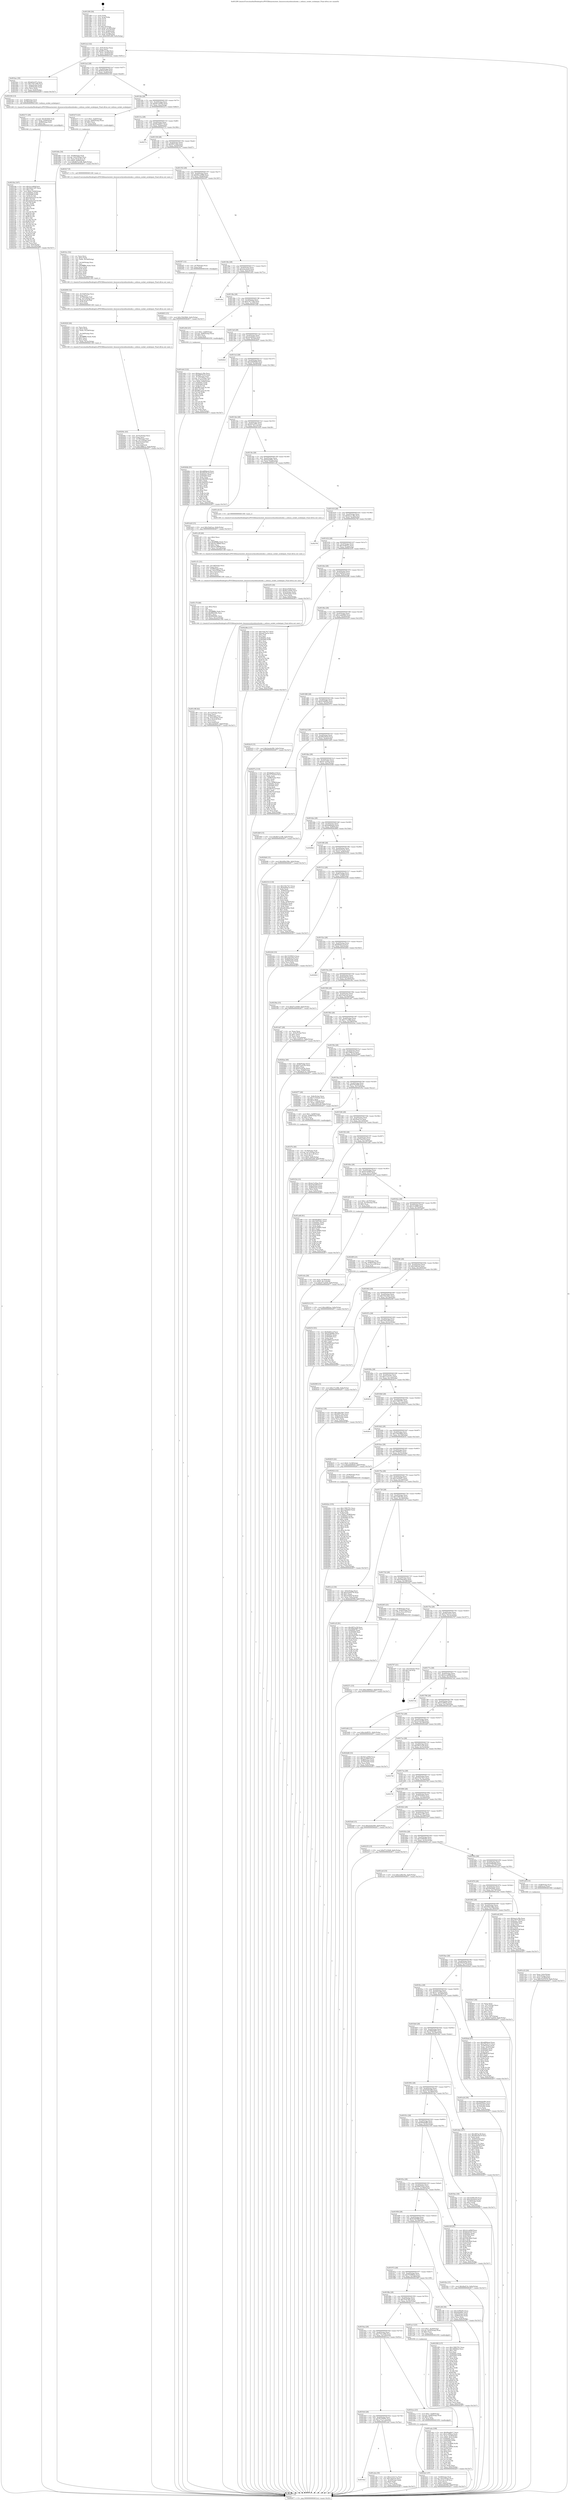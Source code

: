 digraph "0x401290" {
  label = "0x401290 (/mnt/c/Users/mathe/Desktop/tcc/POCII/binaries/extr_linuxsecurityselinuxhooks.c_selinux_socket_socketpair_Final-ollvm.out::main(0))"
  labelloc = "t"
  node[shape=record]

  Entry [label="",width=0.3,height=0.3,shape=circle,fillcolor=black,style=filled]
  "0x4012c2" [label="{
     0x4012c2 [32]\l
     | [instrs]\l
     &nbsp;&nbsp;0x4012c2 \<+6\>: mov -0x9c(%rbp),%eax\l
     &nbsp;&nbsp;0x4012c8 \<+2\>: mov %eax,%ecx\l
     &nbsp;&nbsp;0x4012ca \<+6\>: sub $0x8b7a1e9b,%ecx\l
     &nbsp;&nbsp;0x4012d0 \<+6\>: mov %eax,-0xa0(%rbp)\l
     &nbsp;&nbsp;0x4012d6 \<+6\>: mov %ecx,-0xa4(%rbp)\l
     &nbsp;&nbsp;0x4012dc \<+6\>: je 0000000000401bac \<main+0x91c\>\l
  }"]
  "0x401bac" [label="{
     0x401bac [30]\l
     | [instrs]\l
     &nbsp;&nbsp;0x401bac \<+5\>: mov $0xb03a5f7e,%eax\l
     &nbsp;&nbsp;0x401bb1 \<+5\>: mov $0x7761cd48,%ecx\l
     &nbsp;&nbsp;0x401bb6 \<+3\>: mov -0x64(%rbp),%edx\l
     &nbsp;&nbsp;0x401bb9 \<+3\>: cmp -0x60(%rbp),%edx\l
     &nbsp;&nbsp;0x401bbc \<+3\>: cmovl %ecx,%eax\l
     &nbsp;&nbsp;0x401bbf \<+6\>: mov %eax,-0x9c(%rbp)\l
     &nbsp;&nbsp;0x401bc5 \<+5\>: jmp 0000000000402877 \<main+0x15e7\>\l
  }"]
  "0x4012e2" [label="{
     0x4012e2 [28]\l
     | [instrs]\l
     &nbsp;&nbsp;0x4012e2 \<+5\>: jmp 00000000004012e7 \<main+0x57\>\l
     &nbsp;&nbsp;0x4012e7 \<+6\>: mov -0xa0(%rbp),%eax\l
     &nbsp;&nbsp;0x4012ed \<+5\>: sub $0x8cf3c625,%eax\l
     &nbsp;&nbsp;0x4012f2 \<+6\>: mov %eax,-0xa8(%rbp)\l
     &nbsp;&nbsp;0x4012f8 \<+6\>: je 0000000000402164 \<main+0xed4\>\l
  }"]
  Exit [label="",width=0.3,height=0.3,shape=circle,fillcolor=black,style=filled,peripheries=2]
  "0x402164" [label="{
     0x402164 [13]\l
     | [instrs]\l
     &nbsp;&nbsp;0x402164 \<+4\>: mov -0x58(%rbp),%rdi\l
     &nbsp;&nbsp;0x402168 \<+4\>: mov -0x78(%rbp),%rsi\l
     &nbsp;&nbsp;0x40216c \<+5\>: call 0000000000401240 \<selinux_socket_socketpair\>\l
     | [calls]\l
     &nbsp;&nbsp;0x401240 \{1\} (/mnt/c/Users/mathe/Desktop/tcc/POCII/binaries/extr_linuxsecurityselinuxhooks.c_selinux_socket_socketpair_Final-ollvm.out::selinux_socket_socketpair)\l
  }"]
  "0x4012fe" [label="{
     0x4012fe [28]\l
     | [instrs]\l
     &nbsp;&nbsp;0x4012fe \<+5\>: jmp 0000000000401303 \<main+0x73\>\l
     &nbsp;&nbsp;0x401303 \<+6\>: mov -0xa0(%rbp),%eax\l
     &nbsp;&nbsp;0x401309 \<+5\>: sub $0x8e7a4565,%eax\l
     &nbsp;&nbsp;0x40130e \<+6\>: mov %eax,-0xac(%rbp)\l
     &nbsp;&nbsp;0x401314 \<+6\>: je 0000000000401b73 \<main+0x8e3\>\l
  }"]
  "0x402603" [label="{
     0x402603 [15]\l
     | [instrs]\l
     &nbsp;&nbsp;0x402603 \<+10\>: movl $0x150d38b0,-0x9c(%rbp)\l
     &nbsp;&nbsp;0x40260d \<+5\>: jmp 0000000000402877 \<main+0x15e7\>\l
  }"]
  "0x401b73" [label="{
     0x401b73 [23]\l
     | [instrs]\l
     &nbsp;&nbsp;0x401b73 \<+7\>: movl $0x1,-0x60(%rbp)\l
     &nbsp;&nbsp;0x401b7a \<+4\>: movslq -0x60(%rbp),%rax\l
     &nbsp;&nbsp;0x401b7e \<+4\>: shl $0x3,%rax\l
     &nbsp;&nbsp;0x401b82 \<+3\>: mov %rax,%rdi\l
     &nbsp;&nbsp;0x401b85 \<+5\>: call 0000000000401050 \<malloc@plt\>\l
     | [calls]\l
     &nbsp;&nbsp;0x401050 \{1\} (unknown)\l
  }"]
  "0x40131a" [label="{
     0x40131a [28]\l
     | [instrs]\l
     &nbsp;&nbsp;0x40131a \<+5\>: jmp 000000000040131f \<main+0x8f\>\l
     &nbsp;&nbsp;0x40131f \<+6\>: mov -0xa0(%rbp),%eax\l
     &nbsp;&nbsp;0x401325 \<+5\>: sub $0x94ed6d17,%eax\l
     &nbsp;&nbsp;0x40132a \<+6\>: mov %eax,-0xb0(%rbp)\l
     &nbsp;&nbsp;0x401330 \<+6\>: je 000000000040271c \<main+0x148c\>\l
  }"]
  "0x402510" [label="{
     0x402510 [15]\l
     | [instrs]\l
     &nbsp;&nbsp;0x402510 \<+10\>: movl $0xcb862aa,-0x9c(%rbp)\l
     &nbsp;&nbsp;0x40251a \<+5\>: jmp 0000000000402877 \<main+0x15e7\>\l
  }"]
  "0x40271c" [label="{
     0x40271c\l
  }", style=dashed]
  "0x401336" [label="{
     0x401336 [28]\l
     | [instrs]\l
     &nbsp;&nbsp;0x401336 \<+5\>: jmp 000000000040133b \<main+0xab\>\l
     &nbsp;&nbsp;0x40133b \<+6\>: mov -0xa0(%rbp),%eax\l
     &nbsp;&nbsp;0x401341 \<+5\>: sub $0x9957cfda,%eax\l
     &nbsp;&nbsp;0x401346 \<+6\>: mov %eax,-0xb4(%rbp)\l
     &nbsp;&nbsp;0x40134c \<+6\>: je 0000000000401fc7 \<main+0xd37\>\l
  }"]
  "0x40242e" [label="{
     0x40242e [155]\l
     | [instrs]\l
     &nbsp;&nbsp;0x40242e \<+5\>: mov $0x13983701,%ecx\l
     &nbsp;&nbsp;0x402433 \<+5\>: mov $0xcaabb6b0,%edx\l
     &nbsp;&nbsp;0x402438 \<+3\>: mov $0x1,%sil\l
     &nbsp;&nbsp;0x40243b \<+3\>: xor %r8d,%r8d\l
     &nbsp;&nbsp;0x40243e \<+10\>: movl $0x0,-0x98(%rbp)\l
     &nbsp;&nbsp;0x402448 \<+8\>: mov 0x40505c,%r9d\l
     &nbsp;&nbsp;0x402450 \<+8\>: mov 0x405060,%r10d\l
     &nbsp;&nbsp;0x402458 \<+4\>: sub $0x1,%r8d\l
     &nbsp;&nbsp;0x40245c \<+3\>: mov %r9d,%r11d\l
     &nbsp;&nbsp;0x40245f \<+3\>: add %r8d,%r11d\l
     &nbsp;&nbsp;0x402462 \<+4\>: imul %r11d,%r9d\l
     &nbsp;&nbsp;0x402466 \<+4\>: and $0x1,%r9d\l
     &nbsp;&nbsp;0x40246a \<+4\>: cmp $0x0,%r9d\l
     &nbsp;&nbsp;0x40246e \<+3\>: sete %bl\l
     &nbsp;&nbsp;0x402471 \<+4\>: cmp $0xa,%r10d\l
     &nbsp;&nbsp;0x402475 \<+4\>: setl %r14b\l
     &nbsp;&nbsp;0x402479 \<+3\>: mov %bl,%r15b\l
     &nbsp;&nbsp;0x40247c \<+4\>: xor $0xff,%r15b\l
     &nbsp;&nbsp;0x402480 \<+3\>: mov %r14b,%r12b\l
     &nbsp;&nbsp;0x402483 \<+4\>: xor $0xff,%r12b\l
     &nbsp;&nbsp;0x402487 \<+4\>: xor $0x0,%sil\l
     &nbsp;&nbsp;0x40248b \<+3\>: mov %r15b,%r13b\l
     &nbsp;&nbsp;0x40248e \<+4\>: and $0x0,%r13b\l
     &nbsp;&nbsp;0x402492 \<+3\>: and %sil,%bl\l
     &nbsp;&nbsp;0x402495 \<+3\>: mov %r12b,%al\l
     &nbsp;&nbsp;0x402498 \<+2\>: and $0x0,%al\l
     &nbsp;&nbsp;0x40249a \<+3\>: and %sil,%r14b\l
     &nbsp;&nbsp;0x40249d \<+3\>: or %bl,%r13b\l
     &nbsp;&nbsp;0x4024a0 \<+3\>: or %r14b,%al\l
     &nbsp;&nbsp;0x4024a3 \<+3\>: xor %al,%r13b\l
     &nbsp;&nbsp;0x4024a6 \<+3\>: or %r12b,%r15b\l
     &nbsp;&nbsp;0x4024a9 \<+4\>: xor $0xff,%r15b\l
     &nbsp;&nbsp;0x4024ad \<+4\>: or $0x0,%sil\l
     &nbsp;&nbsp;0x4024b1 \<+3\>: and %sil,%r15b\l
     &nbsp;&nbsp;0x4024b4 \<+3\>: or %r15b,%r13b\l
     &nbsp;&nbsp;0x4024b7 \<+4\>: test $0x1,%r13b\l
     &nbsp;&nbsp;0x4024bb \<+3\>: cmovne %edx,%ecx\l
     &nbsp;&nbsp;0x4024be \<+6\>: mov %ecx,-0x9c(%rbp)\l
     &nbsp;&nbsp;0x4024c4 \<+5\>: jmp 0000000000402877 \<main+0x15e7\>\l
  }"]
  "0x401fc7" [label="{
     0x401fc7 [5]\l
     | [instrs]\l
     &nbsp;&nbsp;0x401fc7 \<+5\>: call 0000000000401160 \<next_i\>\l
     | [calls]\l
     &nbsp;&nbsp;0x401160 \{1\} (/mnt/c/Users/mathe/Desktop/tcc/POCII/binaries/extr_linuxsecurityselinuxhooks.c_selinux_socket_socketpair_Final-ollvm.out::next_i)\l
  }"]
  "0x401352" [label="{
     0x401352 [28]\l
     | [instrs]\l
     &nbsp;&nbsp;0x401352 \<+5\>: jmp 0000000000401357 \<main+0xc7\>\l
     &nbsp;&nbsp;0x401357 \<+6\>: mov -0xa0(%rbp),%eax\l
     &nbsp;&nbsp;0x40135d \<+5\>: sub $0x9d1a2908,%eax\l
     &nbsp;&nbsp;0x401362 \<+6\>: mov %eax,-0xb8(%rbp)\l
     &nbsp;&nbsp;0x401368 \<+6\>: je 00000000004025f7 \<main+0x1367\>\l
  }"]
  "0x40227c" [label="{
     0x40227c [15]\l
     | [instrs]\l
     &nbsp;&nbsp;0x40227c \<+10\>: movl $0xc5fd94a5,-0x9c(%rbp)\l
     &nbsp;&nbsp;0x402286 \<+5\>: jmp 0000000000402877 \<main+0x15e7\>\l
  }"]
  "0x4025f7" [label="{
     0x4025f7 [12]\l
     | [instrs]\l
     &nbsp;&nbsp;0x4025f7 \<+4\>: mov -0x78(%rbp),%rax\l
     &nbsp;&nbsp;0x4025fb \<+3\>: mov %rax,%rdi\l
     &nbsp;&nbsp;0x4025fe \<+5\>: call 0000000000401030 \<free@plt\>\l
     | [calls]\l
     &nbsp;&nbsp;0x401030 \{1\} (unknown)\l
  }"]
  "0x40136e" [label="{
     0x40136e [28]\l
     | [instrs]\l
     &nbsp;&nbsp;0x40136e \<+5\>: jmp 0000000000401373 \<main+0xe3\>\l
     &nbsp;&nbsp;0x401373 \<+6\>: mov -0xa0(%rbp),%eax\l
     &nbsp;&nbsp;0x401379 \<+5\>: sub $0xa2dcdae4,%eax\l
     &nbsp;&nbsp;0x40137e \<+6\>: mov %eax,-0xbc(%rbp)\l
     &nbsp;&nbsp;0x401384 \<+6\>: je 0000000000401a0a \<main+0x77a\>\l
  }"]
  "0x40218e" [label="{
     0x40218e [167]\l
     | [instrs]\l
     &nbsp;&nbsp;0x40218e \<+5\>: mov $0x2a1ad04f,%esi\l
     &nbsp;&nbsp;0x402193 \<+5\>: mov $0x3b4e1397,%ecx\l
     &nbsp;&nbsp;0x402198 \<+2\>: mov $0x1,%dl\l
     &nbsp;&nbsp;0x40219a \<+10\>: movl $0x0,-0x94(%rbp)\l
     &nbsp;&nbsp;0x4021a4 \<+8\>: mov 0x40505c,%r8d\l
     &nbsp;&nbsp;0x4021ac \<+8\>: mov 0x405060,%r9d\l
     &nbsp;&nbsp;0x4021b4 \<+3\>: mov %r8d,%r10d\l
     &nbsp;&nbsp;0x4021b7 \<+7\>: sub $0xad2dc416,%r10d\l
     &nbsp;&nbsp;0x4021be \<+4\>: sub $0x1,%r10d\l
     &nbsp;&nbsp;0x4021c2 \<+7\>: add $0xad2dc416,%r10d\l
     &nbsp;&nbsp;0x4021c9 \<+4\>: imul %r10d,%r8d\l
     &nbsp;&nbsp;0x4021cd \<+4\>: and $0x1,%r8d\l
     &nbsp;&nbsp;0x4021d1 \<+4\>: cmp $0x0,%r8d\l
     &nbsp;&nbsp;0x4021d5 \<+4\>: sete %r11b\l
     &nbsp;&nbsp;0x4021d9 \<+4\>: cmp $0xa,%r9d\l
     &nbsp;&nbsp;0x4021dd \<+3\>: setl %bl\l
     &nbsp;&nbsp;0x4021e0 \<+3\>: mov %r11b,%r14b\l
     &nbsp;&nbsp;0x4021e3 \<+4\>: xor $0xff,%r14b\l
     &nbsp;&nbsp;0x4021e7 \<+3\>: mov %bl,%r15b\l
     &nbsp;&nbsp;0x4021ea \<+4\>: xor $0xff,%r15b\l
     &nbsp;&nbsp;0x4021ee \<+3\>: xor $0x1,%dl\l
     &nbsp;&nbsp;0x4021f1 \<+3\>: mov %r14b,%r12b\l
     &nbsp;&nbsp;0x4021f4 \<+4\>: and $0xff,%r12b\l
     &nbsp;&nbsp;0x4021f8 \<+3\>: and %dl,%r11b\l
     &nbsp;&nbsp;0x4021fb \<+3\>: mov %r15b,%r13b\l
     &nbsp;&nbsp;0x4021fe \<+4\>: and $0xff,%r13b\l
     &nbsp;&nbsp;0x402202 \<+2\>: and %dl,%bl\l
     &nbsp;&nbsp;0x402204 \<+3\>: or %r11b,%r12b\l
     &nbsp;&nbsp;0x402207 \<+3\>: or %bl,%r13b\l
     &nbsp;&nbsp;0x40220a \<+3\>: xor %r13b,%r12b\l
     &nbsp;&nbsp;0x40220d \<+3\>: or %r15b,%r14b\l
     &nbsp;&nbsp;0x402210 \<+4\>: xor $0xff,%r14b\l
     &nbsp;&nbsp;0x402214 \<+3\>: or $0x1,%dl\l
     &nbsp;&nbsp;0x402217 \<+3\>: and %dl,%r14b\l
     &nbsp;&nbsp;0x40221a \<+3\>: or %r14b,%r12b\l
     &nbsp;&nbsp;0x40221d \<+4\>: test $0x1,%r12b\l
     &nbsp;&nbsp;0x402221 \<+3\>: cmovne %ecx,%esi\l
     &nbsp;&nbsp;0x402224 \<+6\>: mov %esi,-0x9c(%rbp)\l
     &nbsp;&nbsp;0x40222a \<+6\>: mov %eax,-0x1c0(%rbp)\l
     &nbsp;&nbsp;0x402230 \<+5\>: jmp 0000000000402877 \<main+0x15e7\>\l
  }"]
  "0x401a0a" [label="{
     0x401a0a\l
  }", style=dashed]
  "0x40138a" [label="{
     0x40138a [28]\l
     | [instrs]\l
     &nbsp;&nbsp;0x40138a \<+5\>: jmp 000000000040138f \<main+0xff\>\l
     &nbsp;&nbsp;0x40138f \<+6\>: mov -0xa0(%rbp),%eax\l
     &nbsp;&nbsp;0x401395 \<+5\>: sub $0xa7677c84,%eax\l
     &nbsp;&nbsp;0x40139a \<+6\>: mov %eax,-0xc0(%rbp)\l
     &nbsp;&nbsp;0x4013a0 \<+6\>: je 0000000000401e9d \<main+0xc0d\>\l
  }"]
  "0x402171" [label="{
     0x402171 [29]\l
     | [instrs]\l
     &nbsp;&nbsp;0x402171 \<+10\>: movabs $0x4030b6,%rdi\l
     &nbsp;&nbsp;0x40217b \<+6\>: mov %eax,-0x90(%rbp)\l
     &nbsp;&nbsp;0x402181 \<+6\>: mov -0x90(%rbp),%esi\l
     &nbsp;&nbsp;0x402187 \<+2\>: mov $0x0,%al\l
     &nbsp;&nbsp;0x402189 \<+5\>: call 0000000000401040 \<printf@plt\>\l
     | [calls]\l
     &nbsp;&nbsp;0x401040 \{1\} (unknown)\l
  }"]
  "0x401e9d" [label="{
     0x401e9d [23]\l
     | [instrs]\l
     &nbsp;&nbsp;0x401e9d \<+7\>: movl $0x1,-0x80(%rbp)\l
     &nbsp;&nbsp;0x401ea4 \<+4\>: movslq -0x80(%rbp),%rax\l
     &nbsp;&nbsp;0x401ea8 \<+4\>: shl $0x3,%rax\l
     &nbsp;&nbsp;0x401eac \<+3\>: mov %rax,%rdi\l
     &nbsp;&nbsp;0x401eaf \<+5\>: call 0000000000401050 \<malloc@plt\>\l
     | [calls]\l
     &nbsp;&nbsp;0x401050 \{1\} (unknown)\l
  }"]
  "0x4013a6" [label="{
     0x4013a6 [28]\l
     | [instrs]\l
     &nbsp;&nbsp;0x4013a6 \<+5\>: jmp 00000000004013ab \<main+0x11b\>\l
     &nbsp;&nbsp;0x4013ab \<+6\>: mov -0xa0(%rbp),%eax\l
     &nbsp;&nbsp;0x4013b1 \<+5\>: sub $0xab446de3,%eax\l
     &nbsp;&nbsp;0x4013b6 \<+6\>: mov %eax,-0xc4(%rbp)\l
     &nbsp;&nbsp;0x4013bc \<+6\>: je 0000000000402621 \<main+0x1391\>\l
  }"]
  "0x40204c" [label="{
     0x40204c [43]\l
     | [instrs]\l
     &nbsp;&nbsp;0x40204c \<+6\>: mov -0x1bc(%rbp),%ecx\l
     &nbsp;&nbsp;0x402052 \<+3\>: imul %eax,%ecx\l
     &nbsp;&nbsp;0x402055 \<+4\>: mov -0x78(%rbp),%r8\l
     &nbsp;&nbsp;0x402059 \<+4\>: movslq -0x7c(%rbp),%r9\l
     &nbsp;&nbsp;0x40205d \<+4\>: mov (%r8,%r9,8),%r8\l
     &nbsp;&nbsp;0x402061 \<+3\>: mov (%r8),%r8\l
     &nbsp;&nbsp;0x402064 \<+4\>: mov %ecx,0x4(%r8)\l
     &nbsp;&nbsp;0x402068 \<+10\>: movl $0x1888cca,-0x9c(%rbp)\l
     &nbsp;&nbsp;0x402072 \<+5\>: jmp 0000000000402877 \<main+0x15e7\>\l
  }"]
  "0x402621" [label="{
     0x402621\l
  }", style=dashed]
  "0x4013c2" [label="{
     0x4013c2 [28]\l
     | [instrs]\l
     &nbsp;&nbsp;0x4013c2 \<+5\>: jmp 00000000004013c7 \<main+0x137\>\l
     &nbsp;&nbsp;0x4013c7 \<+6\>: mov -0xa0(%rbp),%eax\l
     &nbsp;&nbsp;0x4013cd \<+5\>: sub $0xad4d9d20,%eax\l
     &nbsp;&nbsp;0x4013d2 \<+6\>: mov %eax,-0xc8(%rbp)\l
     &nbsp;&nbsp;0x4013d8 \<+6\>: je 000000000040264b \<main+0x13bb\>\l
  }"]
  "0x402020" [label="{
     0x402020 [44]\l
     | [instrs]\l
     &nbsp;&nbsp;0x402020 \<+2\>: xor %ecx,%ecx\l
     &nbsp;&nbsp;0x402022 \<+5\>: mov $0x2,%edx\l
     &nbsp;&nbsp;0x402027 \<+6\>: mov %edx,-0x1b8(%rbp)\l
     &nbsp;&nbsp;0x40202d \<+1\>: cltd\l
     &nbsp;&nbsp;0x40202e \<+6\>: mov -0x1b8(%rbp),%esi\l
     &nbsp;&nbsp;0x402034 \<+2\>: idiv %esi\l
     &nbsp;&nbsp;0x402036 \<+6\>: imul $0xfffffffe,%edx,%edx\l
     &nbsp;&nbsp;0x40203c \<+3\>: sub $0x1,%ecx\l
     &nbsp;&nbsp;0x40203f \<+2\>: sub %ecx,%edx\l
     &nbsp;&nbsp;0x402041 \<+6\>: mov %edx,-0x1bc(%rbp)\l
     &nbsp;&nbsp;0x402047 \<+5\>: call 0000000000401160 \<next_i\>\l
     | [calls]\l
     &nbsp;&nbsp;0x401160 \{1\} (/mnt/c/Users/mathe/Desktop/tcc/POCII/binaries/extr_linuxsecurityselinuxhooks.c_selinux_socket_socketpair_Final-ollvm.out::next_i)\l
  }"]
  "0x40264b" [label="{
     0x40264b [91]\l
     | [instrs]\l
     &nbsp;&nbsp;0x40264b \<+5\>: mov $0xddf9deed,%eax\l
     &nbsp;&nbsp;0x402650 \<+5\>: mov $0x45035ca0,%ecx\l
     &nbsp;&nbsp;0x402655 \<+7\>: mov 0x40505c,%edx\l
     &nbsp;&nbsp;0x40265c \<+7\>: mov 0x405060,%esi\l
     &nbsp;&nbsp;0x402663 \<+2\>: mov %edx,%edi\l
     &nbsp;&nbsp;0x402665 \<+6\>: add $0x382f2f55,%edi\l
     &nbsp;&nbsp;0x40266b \<+3\>: sub $0x1,%edi\l
     &nbsp;&nbsp;0x40266e \<+6\>: sub $0x382f2f55,%edi\l
     &nbsp;&nbsp;0x402674 \<+3\>: imul %edi,%edx\l
     &nbsp;&nbsp;0x402677 \<+3\>: and $0x1,%edx\l
     &nbsp;&nbsp;0x40267a \<+3\>: cmp $0x0,%edx\l
     &nbsp;&nbsp;0x40267d \<+4\>: sete %r8b\l
     &nbsp;&nbsp;0x402681 \<+3\>: cmp $0xa,%esi\l
     &nbsp;&nbsp;0x402684 \<+4\>: setl %r9b\l
     &nbsp;&nbsp;0x402688 \<+3\>: mov %r8b,%r10b\l
     &nbsp;&nbsp;0x40268b \<+3\>: and %r9b,%r10b\l
     &nbsp;&nbsp;0x40268e \<+3\>: xor %r9b,%r8b\l
     &nbsp;&nbsp;0x402691 \<+3\>: or %r8b,%r10b\l
     &nbsp;&nbsp;0x402694 \<+4\>: test $0x1,%r10b\l
     &nbsp;&nbsp;0x402698 \<+3\>: cmovne %ecx,%eax\l
     &nbsp;&nbsp;0x40269b \<+6\>: mov %eax,-0x9c(%rbp)\l
     &nbsp;&nbsp;0x4026a1 \<+5\>: jmp 0000000000402877 \<main+0x15e7\>\l
  }"]
  "0x4013de" [label="{
     0x4013de [28]\l
     | [instrs]\l
     &nbsp;&nbsp;0x4013de \<+5\>: jmp 00000000004013e3 \<main+0x153\>\l
     &nbsp;&nbsp;0x4013e3 \<+6\>: mov -0xa0(%rbp),%eax\l
     &nbsp;&nbsp;0x4013e9 \<+5\>: sub $0xb03a5f7e,%eax\l
     &nbsp;&nbsp;0x4013ee \<+6\>: mov %eax,-0xcc(%rbp)\l
     &nbsp;&nbsp;0x4013f4 \<+6\>: je 0000000000401dc8 \<main+0xb38\>\l
  }"]
  "0x402000" [label="{
     0x402000 [32]\l
     | [instrs]\l
     &nbsp;&nbsp;0x402000 \<+6\>: mov -0x1b4(%rbp),%ecx\l
     &nbsp;&nbsp;0x402006 \<+3\>: imul %eax,%ecx\l
     &nbsp;&nbsp;0x402009 \<+4\>: mov -0x78(%rbp),%r8\l
     &nbsp;&nbsp;0x40200d \<+4\>: movslq -0x7c(%rbp),%r9\l
     &nbsp;&nbsp;0x402011 \<+4\>: mov (%r8,%r9,8),%r8\l
     &nbsp;&nbsp;0x402015 \<+3\>: mov (%r8),%r8\l
     &nbsp;&nbsp;0x402018 \<+3\>: mov %ecx,(%r8)\l
     &nbsp;&nbsp;0x40201b \<+5\>: call 0000000000401160 \<next_i\>\l
     | [calls]\l
     &nbsp;&nbsp;0x401160 \{1\} (/mnt/c/Users/mathe/Desktop/tcc/POCII/binaries/extr_linuxsecurityselinuxhooks.c_selinux_socket_socketpair_Final-ollvm.out::next_i)\l
  }"]
  "0x401dc8" [label="{
     0x401dc8 [15]\l
     | [instrs]\l
     &nbsp;&nbsp;0x401dc8 \<+10\>: movl $0x10a61ae,-0x9c(%rbp)\l
     &nbsp;&nbsp;0x401dd2 \<+5\>: jmp 0000000000402877 \<main+0x15e7\>\l
  }"]
  "0x4013fa" [label="{
     0x4013fa [28]\l
     | [instrs]\l
     &nbsp;&nbsp;0x4013fa \<+5\>: jmp 00000000004013ff \<main+0x16f\>\l
     &nbsp;&nbsp;0x4013ff \<+6\>: mov -0xa0(%rbp),%eax\l
     &nbsp;&nbsp;0x401405 \<+5\>: sub $0xbdeb6fac,%eax\l
     &nbsp;&nbsp;0x40140a \<+6\>: mov %eax,-0xd0(%rbp)\l
     &nbsp;&nbsp;0x401410 \<+6\>: je 0000000000401c24 \<main+0x994\>\l
  }"]
  "0x401fcc" [label="{
     0x401fcc [52]\l
     | [instrs]\l
     &nbsp;&nbsp;0x401fcc \<+2\>: xor %ecx,%ecx\l
     &nbsp;&nbsp;0x401fce \<+5\>: mov $0x2,%edx\l
     &nbsp;&nbsp;0x401fd3 \<+6\>: mov %edx,-0x1b0(%rbp)\l
     &nbsp;&nbsp;0x401fd9 \<+1\>: cltd\l
     &nbsp;&nbsp;0x401fda \<+6\>: mov -0x1b0(%rbp),%esi\l
     &nbsp;&nbsp;0x401fe0 \<+2\>: idiv %esi\l
     &nbsp;&nbsp;0x401fe2 \<+6\>: imul $0xfffffffe,%edx,%edx\l
     &nbsp;&nbsp;0x401fe8 \<+2\>: mov %ecx,%edi\l
     &nbsp;&nbsp;0x401fea \<+2\>: sub %edx,%edi\l
     &nbsp;&nbsp;0x401fec \<+2\>: mov %ecx,%edx\l
     &nbsp;&nbsp;0x401fee \<+3\>: sub $0x1,%edx\l
     &nbsp;&nbsp;0x401ff1 \<+2\>: add %edx,%edi\l
     &nbsp;&nbsp;0x401ff3 \<+2\>: sub %edi,%ecx\l
     &nbsp;&nbsp;0x401ff5 \<+6\>: mov %ecx,-0x1b4(%rbp)\l
     &nbsp;&nbsp;0x401ffb \<+5\>: call 0000000000401160 \<next_i\>\l
     | [calls]\l
     &nbsp;&nbsp;0x401160 \{1\} (/mnt/c/Users/mathe/Desktop/tcc/POCII/binaries/extr_linuxsecurityselinuxhooks.c_selinux_socket_socketpair_Final-ollvm.out::next_i)\l
  }"]
  "0x401c24" [label="{
     0x401c24 [5]\l
     | [instrs]\l
     &nbsp;&nbsp;0x401c24 \<+5\>: call 0000000000401160 \<next_i\>\l
     | [calls]\l
     &nbsp;&nbsp;0x401160 \{1\} (/mnt/c/Users/mathe/Desktop/tcc/POCII/binaries/extr_linuxsecurityselinuxhooks.c_selinux_socket_socketpair_Final-ollvm.out::next_i)\l
  }"]
  "0x401416" [label="{
     0x401416 [28]\l
     | [instrs]\l
     &nbsp;&nbsp;0x401416 \<+5\>: jmp 000000000040141b \<main+0x18b\>\l
     &nbsp;&nbsp;0x40141b \<+6\>: mov -0xa0(%rbp),%eax\l
     &nbsp;&nbsp;0x401421 \<+5\>: sub $0xbea1c38a,%eax\l
     &nbsp;&nbsp;0x401426 \<+6\>: mov %eax,-0xd4(%rbp)\l
     &nbsp;&nbsp;0x40142c \<+6\>: je 000000000040276f \<main+0x14df\>\l
  }"]
  "0x401f7b" [label="{
     0x401f7b [40]\l
     | [instrs]\l
     &nbsp;&nbsp;0x401f7b \<+4\>: mov -0x78(%rbp),%rdi\l
     &nbsp;&nbsp;0x401f7f \<+4\>: movslq -0x7c(%rbp),%rcx\l
     &nbsp;&nbsp;0x401f83 \<+4\>: mov (%rdi,%rcx,8),%rcx\l
     &nbsp;&nbsp;0x401f87 \<+3\>: mov %rax,(%rcx)\l
     &nbsp;&nbsp;0x401f8a \<+10\>: movl $0x0,-0x8c(%rbp)\l
     &nbsp;&nbsp;0x401f94 \<+10\>: movl $0x10f33a9f,-0x9c(%rbp)\l
     &nbsp;&nbsp;0x401f9e \<+5\>: jmp 0000000000402877 \<main+0x15e7\>\l
  }"]
  "0x40276f" [label="{
     0x40276f\l
  }", style=dashed]
  "0x401432" [label="{
     0x401432 [28]\l
     | [instrs]\l
     &nbsp;&nbsp;0x401432 \<+5\>: jmp 0000000000401437 \<main+0x1a7\>\l
     &nbsp;&nbsp;0x401437 \<+6\>: mov -0xa0(%rbp),%eax\l
     &nbsp;&nbsp;0x40143d \<+5\>: sub $0xc4a9f351,%eax\l
     &nbsp;&nbsp;0x401442 \<+6\>: mov %eax,-0xd8(%rbp)\l
     &nbsp;&nbsp;0x401448 \<+6\>: je 0000000000401b55 \<main+0x8c5\>\l
  }"]
  "0x401eb4" [label="{
     0x401eb4 [122]\l
     | [instrs]\l
     &nbsp;&nbsp;0x401eb4 \<+5\>: mov $0xbea1c38a,%ecx\l
     &nbsp;&nbsp;0x401eb9 \<+5\>: mov $0x68970cb3,%edx\l
     &nbsp;&nbsp;0x401ebe \<+4\>: mov -0x78(%rbp),%rdi\l
     &nbsp;&nbsp;0x401ec2 \<+4\>: movslq -0x7c(%rbp),%rsi\l
     &nbsp;&nbsp;0x401ec6 \<+4\>: mov %rax,(%rdi,%rsi,8)\l
     &nbsp;&nbsp;0x401eca \<+10\>: movl $0x0,-0x84(%rbp)\l
     &nbsp;&nbsp;0x401ed4 \<+8\>: mov 0x40505c,%r8d\l
     &nbsp;&nbsp;0x401edc \<+8\>: mov 0x405060,%r9d\l
     &nbsp;&nbsp;0x401ee4 \<+3\>: mov %r8d,%r10d\l
     &nbsp;&nbsp;0x401ee7 \<+7\>: sub $0xf9f1aaeb,%r10d\l
     &nbsp;&nbsp;0x401eee \<+4\>: sub $0x1,%r10d\l
     &nbsp;&nbsp;0x401ef2 \<+7\>: add $0xf9f1aaeb,%r10d\l
     &nbsp;&nbsp;0x401ef9 \<+4\>: imul %r10d,%r8d\l
     &nbsp;&nbsp;0x401efd \<+4\>: and $0x1,%r8d\l
     &nbsp;&nbsp;0x401f01 \<+4\>: cmp $0x0,%r8d\l
     &nbsp;&nbsp;0x401f05 \<+4\>: sete %r11b\l
     &nbsp;&nbsp;0x401f09 \<+4\>: cmp $0xa,%r9d\l
     &nbsp;&nbsp;0x401f0d \<+3\>: setl %bl\l
     &nbsp;&nbsp;0x401f10 \<+3\>: mov %r11b,%r14b\l
     &nbsp;&nbsp;0x401f13 \<+3\>: and %bl,%r14b\l
     &nbsp;&nbsp;0x401f16 \<+3\>: xor %bl,%r11b\l
     &nbsp;&nbsp;0x401f19 \<+3\>: or %r11b,%r14b\l
     &nbsp;&nbsp;0x401f1c \<+4\>: test $0x1,%r14b\l
     &nbsp;&nbsp;0x401f20 \<+3\>: cmovne %edx,%ecx\l
     &nbsp;&nbsp;0x401f23 \<+6\>: mov %ecx,-0x9c(%rbp)\l
     &nbsp;&nbsp;0x401f29 \<+5\>: jmp 0000000000402877 \<main+0x15e7\>\l
  }"]
  "0x401b55" [label="{
     0x401b55 [30]\l
     | [instrs]\l
     &nbsp;&nbsp;0x401b55 \<+5\>: mov $0xbe3449f,%eax\l
     &nbsp;&nbsp;0x401b5a \<+5\>: mov $0x8e7a4565,%ecx\l
     &nbsp;&nbsp;0x401b5f \<+3\>: mov -0x5c(%rbp),%edx\l
     &nbsp;&nbsp;0x401b62 \<+3\>: cmp -0x50(%rbp),%edx\l
     &nbsp;&nbsp;0x401b65 \<+3\>: cmovl %ecx,%eax\l
     &nbsp;&nbsp;0x401b68 \<+6\>: mov %eax,-0x9c(%rbp)\l
     &nbsp;&nbsp;0x401b6e \<+5\>: jmp 0000000000402877 \<main+0x15e7\>\l
  }"]
  "0x40144e" [label="{
     0x40144e [28]\l
     | [instrs]\l
     &nbsp;&nbsp;0x40144e \<+5\>: jmp 0000000000401453 \<main+0x1c3\>\l
     &nbsp;&nbsp;0x401453 \<+6\>: mov -0xa0(%rbp),%eax\l
     &nbsp;&nbsp;0x401459 \<+5\>: sub $0xc5fd94a5,%eax\l
     &nbsp;&nbsp;0x40145e \<+6\>: mov %eax,-0xdc(%rbp)\l
     &nbsp;&nbsp;0x401464 \<+6\>: je 000000000040228b \<main+0xffb\>\l
  }"]
  "0x401e0a" [label="{
     0x401e0a [26]\l
     | [instrs]\l
     &nbsp;&nbsp;0x401e0a \<+4\>: mov %rax,-0x78(%rbp)\l
     &nbsp;&nbsp;0x401e0e \<+7\>: movl $0x0,-0x7c(%rbp)\l
     &nbsp;&nbsp;0x401e15 \<+10\>: movl $0x477a2454,-0x9c(%rbp)\l
     &nbsp;&nbsp;0x401e1f \<+5\>: jmp 0000000000402877 \<main+0x15e7\>\l
  }"]
  "0x40228b" [label="{
     0x40228b [137]\l
     | [instrs]\l
     &nbsp;&nbsp;0x40228b \<+5\>: mov $0x318c74c7,%eax\l
     &nbsp;&nbsp;0x402290 \<+5\>: mov $0xed27ba3e,%ecx\l
     &nbsp;&nbsp;0x402295 \<+2\>: mov $0x1,%dl\l
     &nbsp;&nbsp;0x402297 \<+2\>: xor %esi,%esi\l
     &nbsp;&nbsp;0x402299 \<+7\>: mov 0x40505c,%edi\l
     &nbsp;&nbsp;0x4022a0 \<+8\>: mov 0x405060,%r8d\l
     &nbsp;&nbsp;0x4022a8 \<+3\>: sub $0x1,%esi\l
     &nbsp;&nbsp;0x4022ab \<+3\>: mov %edi,%r9d\l
     &nbsp;&nbsp;0x4022ae \<+3\>: add %esi,%r9d\l
     &nbsp;&nbsp;0x4022b1 \<+4\>: imul %r9d,%edi\l
     &nbsp;&nbsp;0x4022b5 \<+3\>: and $0x1,%edi\l
     &nbsp;&nbsp;0x4022b8 \<+3\>: cmp $0x0,%edi\l
     &nbsp;&nbsp;0x4022bb \<+4\>: sete %r10b\l
     &nbsp;&nbsp;0x4022bf \<+4\>: cmp $0xa,%r8d\l
     &nbsp;&nbsp;0x4022c3 \<+4\>: setl %r11b\l
     &nbsp;&nbsp;0x4022c7 \<+3\>: mov %r10b,%bl\l
     &nbsp;&nbsp;0x4022ca \<+3\>: xor $0xff,%bl\l
     &nbsp;&nbsp;0x4022cd \<+3\>: mov %r11b,%r14b\l
     &nbsp;&nbsp;0x4022d0 \<+4\>: xor $0xff,%r14b\l
     &nbsp;&nbsp;0x4022d4 \<+3\>: xor $0x1,%dl\l
     &nbsp;&nbsp;0x4022d7 \<+3\>: mov %bl,%r15b\l
     &nbsp;&nbsp;0x4022da \<+4\>: and $0xff,%r15b\l
     &nbsp;&nbsp;0x4022de \<+3\>: and %dl,%r10b\l
     &nbsp;&nbsp;0x4022e1 \<+3\>: mov %r14b,%r12b\l
     &nbsp;&nbsp;0x4022e4 \<+4\>: and $0xff,%r12b\l
     &nbsp;&nbsp;0x4022e8 \<+3\>: and %dl,%r11b\l
     &nbsp;&nbsp;0x4022eb \<+3\>: or %r10b,%r15b\l
     &nbsp;&nbsp;0x4022ee \<+3\>: or %r11b,%r12b\l
     &nbsp;&nbsp;0x4022f1 \<+3\>: xor %r12b,%r15b\l
     &nbsp;&nbsp;0x4022f4 \<+3\>: or %r14b,%bl\l
     &nbsp;&nbsp;0x4022f7 \<+3\>: xor $0xff,%bl\l
     &nbsp;&nbsp;0x4022fa \<+3\>: or $0x1,%dl\l
     &nbsp;&nbsp;0x4022fd \<+2\>: and %dl,%bl\l
     &nbsp;&nbsp;0x4022ff \<+3\>: or %bl,%r15b\l
     &nbsp;&nbsp;0x402302 \<+4\>: test $0x1,%r15b\l
     &nbsp;&nbsp;0x402306 \<+3\>: cmovne %ecx,%eax\l
     &nbsp;&nbsp;0x402309 \<+6\>: mov %eax,-0x9c(%rbp)\l
     &nbsp;&nbsp;0x40230f \<+5\>: jmp 0000000000402877 \<main+0x15e7\>\l
  }"]
  "0x40146a" [label="{
     0x40146a [28]\l
     | [instrs]\l
     &nbsp;&nbsp;0x40146a \<+5\>: jmp 000000000040146f \<main+0x1df\>\l
     &nbsp;&nbsp;0x40146f \<+6\>: mov -0xa0(%rbp),%eax\l
     &nbsp;&nbsp;0x401475 \<+5\>: sub $0xcaabb6b0,%eax\l
     &nbsp;&nbsp;0x40147a \<+6\>: mov %eax,-0xe0(%rbp)\l
     &nbsp;&nbsp;0x401480 \<+6\>: je 00000000004024c9 \<main+0x1239\>\l
  }"]
  "0x401c98" [label="{
     0x401c98 [42]\l
     | [instrs]\l
     &nbsp;&nbsp;0x401c98 \<+6\>: mov -0x1ac(%rbp),%ecx\l
     &nbsp;&nbsp;0x401c9e \<+3\>: imul %eax,%ecx\l
     &nbsp;&nbsp;0x401ca1 \<+4\>: mov -0x58(%rbp),%rsi\l
     &nbsp;&nbsp;0x401ca5 \<+4\>: movslq -0x5c(%rbp),%rdi\l
     &nbsp;&nbsp;0x401ca9 \<+4\>: mov (%rsi,%rdi,8),%rsi\l
     &nbsp;&nbsp;0x401cad \<+3\>: mov (%rsi),%rsi\l
     &nbsp;&nbsp;0x401cb0 \<+3\>: mov %ecx,0x4(%rsi)\l
     &nbsp;&nbsp;0x401cb3 \<+10\>: movl $0x1d25fe97,-0x9c(%rbp)\l
     &nbsp;&nbsp;0x401cbd \<+5\>: jmp 0000000000402877 \<main+0x15e7\>\l
  }"]
  "0x4024c9" [label="{
     0x4024c9 [15]\l
     | [instrs]\l
     &nbsp;&nbsp;0x4024c9 \<+10\>: movl $0x2ee4a560,-0x9c(%rbp)\l
     &nbsp;&nbsp;0x4024d3 \<+5\>: jmp 0000000000402877 \<main+0x15e7\>\l
  }"]
  "0x401486" [label="{
     0x401486 [28]\l
     | [instrs]\l
     &nbsp;&nbsp;0x401486 \<+5\>: jmp 000000000040148b \<main+0x1fb\>\l
     &nbsp;&nbsp;0x40148b \<+6\>: mov -0xa0(%rbp),%eax\l
     &nbsp;&nbsp;0x401491 \<+5\>: sub $0xd19d4f0e,%eax\l
     &nbsp;&nbsp;0x401496 \<+6\>: mov %eax,-0xe4(%rbp)\l
     &nbsp;&nbsp;0x40149c \<+6\>: je 000000000040257a \<main+0x12ea\>\l
  }"]
  "0x401c70" [label="{
     0x401c70 [40]\l
     | [instrs]\l
     &nbsp;&nbsp;0x401c70 \<+5\>: mov $0x2,%ecx\l
     &nbsp;&nbsp;0x401c75 \<+1\>: cltd\l
     &nbsp;&nbsp;0x401c76 \<+2\>: idiv %ecx\l
     &nbsp;&nbsp;0x401c78 \<+6\>: imul $0xfffffffe,%edx,%ecx\l
     &nbsp;&nbsp;0x401c7e \<+6\>: sub $0xf99240fc,%ecx\l
     &nbsp;&nbsp;0x401c84 \<+3\>: add $0x1,%ecx\l
     &nbsp;&nbsp;0x401c87 \<+6\>: add $0xf99240fc,%ecx\l
     &nbsp;&nbsp;0x401c8d \<+6\>: mov %ecx,-0x1ac(%rbp)\l
     &nbsp;&nbsp;0x401c93 \<+5\>: call 0000000000401160 \<next_i\>\l
     | [calls]\l
     &nbsp;&nbsp;0x401160 \{1\} (/mnt/c/Users/mathe/Desktop/tcc/POCII/binaries/extr_linuxsecurityselinuxhooks.c_selinux_socket_socketpair_Final-ollvm.out::next_i)\l
  }"]
  "0x40257a" [label="{
     0x40257a [110]\l
     | [instrs]\l
     &nbsp;&nbsp;0x40257a \<+5\>: mov $0xfbd62ccf,%eax\l
     &nbsp;&nbsp;0x40257f \<+5\>: mov $0x377035c6,%ecx\l
     &nbsp;&nbsp;0x402584 \<+2\>: xor %edx,%edx\l
     &nbsp;&nbsp;0x402586 \<+6\>: mov -0x98(%rbp),%esi\l
     &nbsp;&nbsp;0x40258c \<+3\>: sub $0x1,%edx\l
     &nbsp;&nbsp;0x40258f \<+2\>: sub %edx,%esi\l
     &nbsp;&nbsp;0x402591 \<+6\>: mov %esi,-0x98(%rbp)\l
     &nbsp;&nbsp;0x402597 \<+7\>: mov 0x40505c,%edx\l
     &nbsp;&nbsp;0x40259e \<+7\>: mov 0x405060,%esi\l
     &nbsp;&nbsp;0x4025a5 \<+2\>: mov %edx,%edi\l
     &nbsp;&nbsp;0x4025a7 \<+6\>: sub $0x4f076c2f,%edi\l
     &nbsp;&nbsp;0x4025ad \<+3\>: sub $0x1,%edi\l
     &nbsp;&nbsp;0x4025b0 \<+6\>: add $0x4f076c2f,%edi\l
     &nbsp;&nbsp;0x4025b6 \<+3\>: imul %edi,%edx\l
     &nbsp;&nbsp;0x4025b9 \<+3\>: and $0x1,%edx\l
     &nbsp;&nbsp;0x4025bc \<+3\>: cmp $0x0,%edx\l
     &nbsp;&nbsp;0x4025bf \<+4\>: sete %r8b\l
     &nbsp;&nbsp;0x4025c3 \<+3\>: cmp $0xa,%esi\l
     &nbsp;&nbsp;0x4025c6 \<+4\>: setl %r9b\l
     &nbsp;&nbsp;0x4025ca \<+3\>: mov %r8b,%r10b\l
     &nbsp;&nbsp;0x4025cd \<+3\>: and %r9b,%r10b\l
     &nbsp;&nbsp;0x4025d0 \<+3\>: xor %r9b,%r8b\l
     &nbsp;&nbsp;0x4025d3 \<+3\>: or %r8b,%r10b\l
     &nbsp;&nbsp;0x4025d6 \<+4\>: test $0x1,%r10b\l
     &nbsp;&nbsp;0x4025da \<+3\>: cmovne %ecx,%eax\l
     &nbsp;&nbsp;0x4025dd \<+6\>: mov %eax,-0x9c(%rbp)\l
     &nbsp;&nbsp;0x4025e3 \<+5\>: jmp 0000000000402877 \<main+0x15e7\>\l
  }"]
  "0x4014a2" [label="{
     0x4014a2 [28]\l
     | [instrs]\l
     &nbsp;&nbsp;0x4014a2 \<+5\>: jmp 00000000004014a7 \<main+0x217\>\l
     &nbsp;&nbsp;0x4014a7 \<+6\>: mov -0xa0(%rbp),%eax\l
     &nbsp;&nbsp;0x4014ad \<+5\>: sub $0xd9525b19,%eax\l
     &nbsp;&nbsp;0x4014b2 \<+6\>: mov %eax,-0xe8(%rbp)\l
     &nbsp;&nbsp;0x4014b8 \<+6\>: je 0000000000401db9 \<main+0xb29\>\l
  }"]
  "0x401c51" [label="{
     0x401c51 [31]\l
     | [instrs]\l
     &nbsp;&nbsp;0x401c51 \<+6\>: mov -0x1a8(%rbp),%ecx\l
     &nbsp;&nbsp;0x401c57 \<+3\>: imul %eax,%ecx\l
     &nbsp;&nbsp;0x401c5a \<+4\>: mov -0x58(%rbp),%rsi\l
     &nbsp;&nbsp;0x401c5e \<+4\>: movslq -0x5c(%rbp),%rdi\l
     &nbsp;&nbsp;0x401c62 \<+4\>: mov (%rsi,%rdi,8),%rsi\l
     &nbsp;&nbsp;0x401c66 \<+3\>: mov (%rsi),%rsi\l
     &nbsp;&nbsp;0x401c69 \<+2\>: mov %ecx,(%rsi)\l
     &nbsp;&nbsp;0x401c6b \<+5\>: call 0000000000401160 \<next_i\>\l
     | [calls]\l
     &nbsp;&nbsp;0x401160 \{1\} (/mnt/c/Users/mathe/Desktop/tcc/POCII/binaries/extr_linuxsecurityselinuxhooks.c_selinux_socket_socketpair_Final-ollvm.out::next_i)\l
  }"]
  "0x401db9" [label="{
     0x401db9 [15]\l
     | [instrs]\l
     &nbsp;&nbsp;0x401db9 \<+10\>: movl $0x8b7a1e9b,-0x9c(%rbp)\l
     &nbsp;&nbsp;0x401dc3 \<+5\>: jmp 0000000000402877 \<main+0x15e7\>\l
  }"]
  "0x4014be" [label="{
     0x4014be [28]\l
     | [instrs]\l
     &nbsp;&nbsp;0x4014be \<+5\>: jmp 00000000004014c3 \<main+0x233\>\l
     &nbsp;&nbsp;0x4014c3 \<+6\>: mov -0xa0(%rbp),%eax\l
     &nbsp;&nbsp;0x4014c9 \<+5\>: sub $0xdc7e29aa,%eax\l
     &nbsp;&nbsp;0x4014ce \<+6\>: mov %eax,-0xec(%rbp)\l
     &nbsp;&nbsp;0x4014d4 \<+6\>: je 00000000004020d6 \<main+0xe46\>\l
  }"]
  "0x401c29" [label="{
     0x401c29 [40]\l
     | [instrs]\l
     &nbsp;&nbsp;0x401c29 \<+5\>: mov $0x2,%ecx\l
     &nbsp;&nbsp;0x401c2e \<+1\>: cltd\l
     &nbsp;&nbsp;0x401c2f \<+2\>: idiv %ecx\l
     &nbsp;&nbsp;0x401c31 \<+6\>: imul $0xfffffffe,%edx,%ecx\l
     &nbsp;&nbsp;0x401c37 \<+6\>: add $0x5ec3889d,%ecx\l
     &nbsp;&nbsp;0x401c3d \<+3\>: add $0x1,%ecx\l
     &nbsp;&nbsp;0x401c40 \<+6\>: sub $0x5ec3889d,%ecx\l
     &nbsp;&nbsp;0x401c46 \<+6\>: mov %ecx,-0x1a8(%rbp)\l
     &nbsp;&nbsp;0x401c4c \<+5\>: call 0000000000401160 \<next_i\>\l
     | [calls]\l
     &nbsp;&nbsp;0x401160 \{1\} (/mnt/c/Users/mathe/Desktop/tcc/POCII/binaries/extr_linuxsecurityselinuxhooks.c_selinux_socket_socketpair_Final-ollvm.out::next_i)\l
  }"]
  "0x4020d6" [label="{
     0x4020d6 [15]\l
     | [instrs]\l
     &nbsp;&nbsp;0x4020d6 \<+10\>: movl $0x449e196e,-0x9c(%rbp)\l
     &nbsp;&nbsp;0x4020e0 \<+5\>: jmp 0000000000402877 \<main+0x15e7\>\l
  }"]
  "0x4014da" [label="{
     0x4014da [28]\l
     | [instrs]\l
     &nbsp;&nbsp;0x4014da \<+5\>: jmp 00000000004014df \<main+0x24f\>\l
     &nbsp;&nbsp;0x4014df \<+6\>: mov -0xa0(%rbp),%eax\l
     &nbsp;&nbsp;0x4014e5 \<+5\>: sub $0xddf9deed,%eax\l
     &nbsp;&nbsp;0x4014ea \<+6\>: mov %eax,-0xf0(%rbp)\l
     &nbsp;&nbsp;0x4014f0 \<+6\>: je 000000000040286d \<main+0x15dd\>\l
  }"]
  "0x401be1" [label="{
     0x401be1 [37]\l
     | [instrs]\l
     &nbsp;&nbsp;0x401be1 \<+4\>: mov -0x58(%rbp),%rdi\l
     &nbsp;&nbsp;0x401be5 \<+4\>: movslq -0x5c(%rbp),%rcx\l
     &nbsp;&nbsp;0x401be9 \<+4\>: mov (%rdi,%rcx,8),%rcx\l
     &nbsp;&nbsp;0x401bed \<+3\>: mov %rax,(%rcx)\l
     &nbsp;&nbsp;0x401bf0 \<+7\>: movl $0x0,-0x6c(%rbp)\l
     &nbsp;&nbsp;0x401bf7 \<+10\>: movl $0x6cb6596f,-0x9c(%rbp)\l
     &nbsp;&nbsp;0x401c01 \<+5\>: jmp 0000000000402877 \<main+0x15e7\>\l
  }"]
  "0x40286d" [label="{
     0x40286d\l
  }", style=dashed]
  "0x4014f6" [label="{
     0x4014f6 [28]\l
     | [instrs]\l
     &nbsp;&nbsp;0x4014f6 \<+5\>: jmp 00000000004014fb \<main+0x26b\>\l
     &nbsp;&nbsp;0x4014fb \<+6\>: mov -0xa0(%rbp),%eax\l
     &nbsp;&nbsp;0x401501 \<+5\>: sub $0xed27ba3e,%eax\l
     &nbsp;&nbsp;0x401506 \<+6\>: mov %eax,-0xf4(%rbp)\l
     &nbsp;&nbsp;0x40150c \<+6\>: je 0000000000402314 \<main+0x1084\>\l
  }"]
  "0x401b8a" [label="{
     0x401b8a [34]\l
     | [instrs]\l
     &nbsp;&nbsp;0x401b8a \<+4\>: mov -0x58(%rbp),%rdi\l
     &nbsp;&nbsp;0x401b8e \<+4\>: movslq -0x5c(%rbp),%rcx\l
     &nbsp;&nbsp;0x401b92 \<+4\>: mov %rax,(%rdi,%rcx,8)\l
     &nbsp;&nbsp;0x401b96 \<+7\>: movl $0x0,-0x64(%rbp)\l
     &nbsp;&nbsp;0x401b9d \<+10\>: movl $0x8b7a1e9b,-0x9c(%rbp)\l
     &nbsp;&nbsp;0x401ba7 \<+5\>: jmp 0000000000402877 \<main+0x15e7\>\l
  }"]
  "0x402314" [label="{
     0x402314 [118]\l
     | [instrs]\l
     &nbsp;&nbsp;0x402314 \<+5\>: mov $0x318c74c7,%eax\l
     &nbsp;&nbsp;0x402319 \<+5\>: mov $0xfe004e1d,%ecx\l
     &nbsp;&nbsp;0x40231e \<+2\>: xor %edx,%edx\l
     &nbsp;&nbsp;0x402320 \<+6\>: mov -0x94(%rbp),%esi\l
     &nbsp;&nbsp;0x402326 \<+2\>: mov %edx,%edi\l
     &nbsp;&nbsp;0x402328 \<+2\>: sub %esi,%edi\l
     &nbsp;&nbsp;0x40232a \<+2\>: mov %edx,%esi\l
     &nbsp;&nbsp;0x40232c \<+3\>: sub $0x1,%esi\l
     &nbsp;&nbsp;0x40232f \<+2\>: add %esi,%edi\l
     &nbsp;&nbsp;0x402331 \<+2\>: sub %edi,%edx\l
     &nbsp;&nbsp;0x402333 \<+6\>: mov %edx,-0x94(%rbp)\l
     &nbsp;&nbsp;0x402339 \<+7\>: mov 0x40505c,%edx\l
     &nbsp;&nbsp;0x402340 \<+7\>: mov 0x405060,%esi\l
     &nbsp;&nbsp;0x402347 \<+2\>: mov %edx,%edi\l
     &nbsp;&nbsp;0x402349 \<+6\>: add $0xa9cb44ee,%edi\l
     &nbsp;&nbsp;0x40234f \<+3\>: sub $0x1,%edi\l
     &nbsp;&nbsp;0x402352 \<+6\>: sub $0xa9cb44ee,%edi\l
     &nbsp;&nbsp;0x402358 \<+3\>: imul %edi,%edx\l
     &nbsp;&nbsp;0x40235b \<+3\>: and $0x1,%edx\l
     &nbsp;&nbsp;0x40235e \<+3\>: cmp $0x0,%edx\l
     &nbsp;&nbsp;0x402361 \<+4\>: sete %r8b\l
     &nbsp;&nbsp;0x402365 \<+3\>: cmp $0xa,%esi\l
     &nbsp;&nbsp;0x402368 \<+4\>: setl %r9b\l
     &nbsp;&nbsp;0x40236c \<+3\>: mov %r8b,%r10b\l
     &nbsp;&nbsp;0x40236f \<+3\>: and %r9b,%r10b\l
     &nbsp;&nbsp;0x402372 \<+3\>: xor %r9b,%r8b\l
     &nbsp;&nbsp;0x402375 \<+3\>: or %r8b,%r10b\l
     &nbsp;&nbsp;0x402378 \<+4\>: test $0x1,%r10b\l
     &nbsp;&nbsp;0x40237c \<+3\>: cmovne %ecx,%eax\l
     &nbsp;&nbsp;0x40237f \<+6\>: mov %eax,-0x9c(%rbp)\l
     &nbsp;&nbsp;0x402385 \<+5\>: jmp 0000000000402877 \<main+0x15e7\>\l
  }"]
  "0x401512" [label="{
     0x401512 [28]\l
     | [instrs]\l
     &nbsp;&nbsp;0x401512 \<+5\>: jmp 0000000000401517 \<main+0x287\>\l
     &nbsp;&nbsp;0x401517 \<+6\>: mov -0xa0(%rbp),%eax\l
     &nbsp;&nbsp;0x40151d \<+5\>: sub $0xf71230d9,%eax\l
     &nbsp;&nbsp;0x401522 \<+6\>: mov %eax,-0xf8(%rbp)\l
     &nbsp;&nbsp;0x401528 \<+6\>: je 0000000000402244 \<main+0xfb4\>\l
  }"]
  "0x401ada" [label="{
     0x401ada [108]\l
     | [instrs]\l
     &nbsp;&nbsp;0x401ada \<+5\>: mov $0x94ed6d17,%ecx\l
     &nbsp;&nbsp;0x401adf \<+5\>: mov $0x2c2f90ce,%edx\l
     &nbsp;&nbsp;0x401ae4 \<+4\>: mov %rax,-0x58(%rbp)\l
     &nbsp;&nbsp;0x401ae8 \<+7\>: movl $0x0,-0x5c(%rbp)\l
     &nbsp;&nbsp;0x401aef \<+7\>: mov 0x40505c,%esi\l
     &nbsp;&nbsp;0x401af6 \<+8\>: mov 0x405060,%r8d\l
     &nbsp;&nbsp;0x401afe \<+3\>: mov %esi,%r9d\l
     &nbsp;&nbsp;0x401b01 \<+7\>: sub $0xcc218806,%r9d\l
     &nbsp;&nbsp;0x401b08 \<+4\>: sub $0x1,%r9d\l
     &nbsp;&nbsp;0x401b0c \<+7\>: add $0xcc218806,%r9d\l
     &nbsp;&nbsp;0x401b13 \<+4\>: imul %r9d,%esi\l
     &nbsp;&nbsp;0x401b17 \<+3\>: and $0x1,%esi\l
     &nbsp;&nbsp;0x401b1a \<+3\>: cmp $0x0,%esi\l
     &nbsp;&nbsp;0x401b1d \<+4\>: sete %r10b\l
     &nbsp;&nbsp;0x401b21 \<+4\>: cmp $0xa,%r8d\l
     &nbsp;&nbsp;0x401b25 \<+4\>: setl %r11b\l
     &nbsp;&nbsp;0x401b29 \<+3\>: mov %r10b,%bl\l
     &nbsp;&nbsp;0x401b2c \<+3\>: and %r11b,%bl\l
     &nbsp;&nbsp;0x401b2f \<+3\>: xor %r11b,%r10b\l
     &nbsp;&nbsp;0x401b32 \<+3\>: or %r10b,%bl\l
     &nbsp;&nbsp;0x401b35 \<+3\>: test $0x1,%bl\l
     &nbsp;&nbsp;0x401b38 \<+3\>: cmovne %edx,%ecx\l
     &nbsp;&nbsp;0x401b3b \<+6\>: mov %ecx,-0x9c(%rbp)\l
     &nbsp;&nbsp;0x401b41 \<+5\>: jmp 0000000000402877 \<main+0x15e7\>\l
  }"]
  "0x402244" [label="{
     0x402244 [33]\l
     | [instrs]\l
     &nbsp;&nbsp;0x402244 \<+5\>: mov $0x70399632,%eax\l
     &nbsp;&nbsp;0x402249 \<+5\>: mov $0x24dea6ae,%ecx\l
     &nbsp;&nbsp;0x40224e \<+6\>: mov -0x94(%rbp),%edx\l
     &nbsp;&nbsp;0x402254 \<+3\>: cmp -0x50(%rbp),%edx\l
     &nbsp;&nbsp;0x402257 \<+3\>: cmovl %ecx,%eax\l
     &nbsp;&nbsp;0x40225a \<+6\>: mov %eax,-0x9c(%rbp)\l
     &nbsp;&nbsp;0x402260 \<+5\>: jmp 0000000000402877 \<main+0x15e7\>\l
  }"]
  "0x40152e" [label="{
     0x40152e [28]\l
     | [instrs]\l
     &nbsp;&nbsp;0x40152e \<+5\>: jmp 0000000000401533 \<main+0x2a3\>\l
     &nbsp;&nbsp;0x401533 \<+6\>: mov -0xa0(%rbp),%eax\l
     &nbsp;&nbsp;0x401539 \<+5\>: sub $0xfbd62ccf,%eax\l
     &nbsp;&nbsp;0x40153e \<+6\>: mov %eax,-0xfc(%rbp)\l
     &nbsp;&nbsp;0x401544 \<+6\>: je 0000000000402843 \<main+0x15b3\>\l
  }"]
  "0x4019e2" [label="{
     0x4019e2\l
  }", style=dashed]
  "0x402843" [label="{
     0x402843\l
  }", style=dashed]
  "0x40154a" [label="{
     0x40154a [28]\l
     | [instrs]\l
     &nbsp;&nbsp;0x40154a \<+5\>: jmp 000000000040154f \<main+0x2bf\>\l
     &nbsp;&nbsp;0x40154f \<+6\>: mov -0xa0(%rbp),%eax\l
     &nbsp;&nbsp;0x401555 \<+5\>: sub $0xfe004e1d,%eax\l
     &nbsp;&nbsp;0x40155a \<+6\>: mov %eax,-0x100(%rbp)\l
     &nbsp;&nbsp;0x401560 \<+6\>: je 000000000040238a \<main+0x10fa\>\l
  }"]
  "0x401a4a" [label="{
     0x401a4a [30]\l
     | [instrs]\l
     &nbsp;&nbsp;0x401a4a \<+5\>: mov $0x1123111a,%eax\l
     &nbsp;&nbsp;0x401a4f \<+5\>: mov $0x72b253a,%ecx\l
     &nbsp;&nbsp;0x401a54 \<+3\>: mov -0x30(%rbp),%edx\l
     &nbsp;&nbsp;0x401a57 \<+3\>: cmp $0x0,%edx\l
     &nbsp;&nbsp;0x401a5a \<+3\>: cmove %ecx,%eax\l
     &nbsp;&nbsp;0x401a5d \<+6\>: mov %eax,-0x9c(%rbp)\l
     &nbsp;&nbsp;0x401a63 \<+5\>: jmp 0000000000402877 \<main+0x15e7\>\l
  }"]
  "0x40238a" [label="{
     0x40238a [15]\l
     | [instrs]\l
     &nbsp;&nbsp;0x40238a \<+10\>: movl $0xf71230d9,-0x9c(%rbp)\l
     &nbsp;&nbsp;0x402394 \<+5\>: jmp 0000000000402877 \<main+0x15e7\>\l
  }"]
  "0x401566" [label="{
     0x401566 [28]\l
     | [instrs]\l
     &nbsp;&nbsp;0x401566 \<+5\>: jmp 000000000040156b \<main+0x2db\>\l
     &nbsp;&nbsp;0x40156b \<+6\>: mov -0xa0(%rbp),%eax\l
     &nbsp;&nbsp;0x401571 \<+5\>: sub $0x10a61ae,%eax\l
     &nbsp;&nbsp;0x401576 \<+6\>: mov %eax,-0x104(%rbp)\l
     &nbsp;&nbsp;0x40157c \<+6\>: je 0000000000401dd7 \<main+0xb47\>\l
  }"]
  "0x4019c6" [label="{
     0x4019c6 [28]\l
     | [instrs]\l
     &nbsp;&nbsp;0x4019c6 \<+5\>: jmp 00000000004019cb \<main+0x73b\>\l
     &nbsp;&nbsp;0x4019cb \<+6\>: mov -0xa0(%rbp),%eax\l
     &nbsp;&nbsp;0x4019d1 \<+5\>: sub $0x7b19767b,%eax\l
     &nbsp;&nbsp;0x4019d6 \<+6\>: mov %eax,-0x1a4(%rbp)\l
     &nbsp;&nbsp;0x4019dc \<+6\>: je 0000000000401a4a \<main+0x7ba\>\l
  }"]
  "0x401dd7" [label="{
     0x401dd7 [28]\l
     | [instrs]\l
     &nbsp;&nbsp;0x401dd7 \<+2\>: xor %eax,%eax\l
     &nbsp;&nbsp;0x401dd9 \<+3\>: mov -0x5c(%rbp),%ecx\l
     &nbsp;&nbsp;0x401ddc \<+3\>: sub $0x1,%eax\l
     &nbsp;&nbsp;0x401ddf \<+2\>: sub %eax,%ecx\l
     &nbsp;&nbsp;0x401de1 \<+3\>: mov %ecx,-0x5c(%rbp)\l
     &nbsp;&nbsp;0x401de4 \<+10\>: movl $0xc4a9f351,-0x9c(%rbp)\l
     &nbsp;&nbsp;0x401dee \<+5\>: jmp 0000000000402877 \<main+0x15e7\>\l
  }"]
  "0x401582" [label="{
     0x401582 [28]\l
     | [instrs]\l
     &nbsp;&nbsp;0x401582 \<+5\>: jmp 0000000000401587 \<main+0x2f7\>\l
     &nbsp;&nbsp;0x401587 \<+6\>: mov -0xa0(%rbp),%eax\l
     &nbsp;&nbsp;0x40158d \<+5\>: sub $0x171c08b,%eax\l
     &nbsp;&nbsp;0x401592 \<+6\>: mov %eax,-0x108(%rbp)\l
     &nbsp;&nbsp;0x401598 \<+6\>: je 00000000004020ae \<main+0xe1e\>\l
  }"]
  "0x401bca" [label="{
     0x401bca [23]\l
     | [instrs]\l
     &nbsp;&nbsp;0x401bca \<+7\>: movl $0x1,-0x68(%rbp)\l
     &nbsp;&nbsp;0x401bd1 \<+4\>: movslq -0x68(%rbp),%rax\l
     &nbsp;&nbsp;0x401bd5 \<+4\>: shl $0x3,%rax\l
     &nbsp;&nbsp;0x401bd9 \<+3\>: mov %rax,%rdi\l
     &nbsp;&nbsp;0x401bdc \<+5\>: call 0000000000401050 \<malloc@plt\>\l
     | [calls]\l
     &nbsp;&nbsp;0x401050 \{1\} (unknown)\l
  }"]
  "0x4020ae" [label="{
     0x4020ae [40]\l
     | [instrs]\l
     &nbsp;&nbsp;0x4020ae \<+6\>: mov -0x84(%rbp),%eax\l
     &nbsp;&nbsp;0x4020b4 \<+5\>: add $0xf72ad10e,%eax\l
     &nbsp;&nbsp;0x4020b9 \<+3\>: add $0x1,%eax\l
     &nbsp;&nbsp;0x4020bc \<+5\>: sub $0xf72ad10e,%eax\l
     &nbsp;&nbsp;0x4020c1 \<+6\>: mov %eax,-0x84(%rbp)\l
     &nbsp;&nbsp;0x4020c7 \<+10\>: movl $0x4baf13e,-0x9c(%rbp)\l
     &nbsp;&nbsp;0x4020d1 \<+5\>: jmp 0000000000402877 \<main+0x15e7\>\l
  }"]
  "0x40159e" [label="{
     0x40159e [28]\l
     | [instrs]\l
     &nbsp;&nbsp;0x40159e \<+5\>: jmp 00000000004015a3 \<main+0x313\>\l
     &nbsp;&nbsp;0x4015a3 \<+6\>: mov -0xa0(%rbp),%eax\l
     &nbsp;&nbsp;0x4015a9 \<+5\>: sub $0x1888cca,%eax\l
     &nbsp;&nbsp;0x4015ae \<+6\>: mov %eax,-0x10c(%rbp)\l
     &nbsp;&nbsp;0x4015b4 \<+6\>: je 0000000000402077 \<main+0xde7\>\l
  }"]
  "0x4019aa" [label="{
     0x4019aa [28]\l
     | [instrs]\l
     &nbsp;&nbsp;0x4019aa \<+5\>: jmp 00000000004019af \<main+0x71f\>\l
     &nbsp;&nbsp;0x4019af \<+6\>: mov -0xa0(%rbp),%eax\l
     &nbsp;&nbsp;0x4019b5 \<+5\>: sub $0x7761cd48,%eax\l
     &nbsp;&nbsp;0x4019ba \<+6\>: mov %eax,-0x1a0(%rbp)\l
     &nbsp;&nbsp;0x4019c0 \<+6\>: je 0000000000401bca \<main+0x93a\>\l
  }"]
  "0x402077" [label="{
     0x402077 [40]\l
     | [instrs]\l
     &nbsp;&nbsp;0x402077 \<+6\>: mov -0x8c(%rbp),%eax\l
     &nbsp;&nbsp;0x40207d \<+5\>: sub $0x717b4aab,%eax\l
     &nbsp;&nbsp;0x402082 \<+3\>: add $0x1,%eax\l
     &nbsp;&nbsp;0x402085 \<+5\>: add $0x717b4aab,%eax\l
     &nbsp;&nbsp;0x40208a \<+6\>: mov %eax,-0x8c(%rbp)\l
     &nbsp;&nbsp;0x402090 \<+10\>: movl $0x10f33a9f,-0x9c(%rbp)\l
     &nbsp;&nbsp;0x40209a \<+5\>: jmp 0000000000402877 \<main+0x15e7\>\l
  }"]
  "0x4015ba" [label="{
     0x4015ba [28]\l
     | [instrs]\l
     &nbsp;&nbsp;0x4015ba \<+5\>: jmp 00000000004015bf \<main+0x32f\>\l
     &nbsp;&nbsp;0x4015bf \<+6\>: mov -0xa0(%rbp),%eax\l
     &nbsp;&nbsp;0x4015c5 \<+5\>: sub $0x476a4d8,%eax\l
     &nbsp;&nbsp;0x4015ca \<+6\>: mov %eax,-0x110(%rbp)\l
     &nbsp;&nbsp;0x4015d0 \<+6\>: je 0000000000401f5e \<main+0xcce\>\l
  }"]
  "0x401ac3" [label="{
     0x401ac3 [23]\l
     | [instrs]\l
     &nbsp;&nbsp;0x401ac3 \<+7\>: movl $0x1,-0x50(%rbp)\l
     &nbsp;&nbsp;0x401aca \<+4\>: movslq -0x50(%rbp),%rax\l
     &nbsp;&nbsp;0x401ace \<+4\>: shl $0x3,%rax\l
     &nbsp;&nbsp;0x401ad2 \<+3\>: mov %rax,%rdi\l
     &nbsp;&nbsp;0x401ad5 \<+5\>: call 0000000000401050 \<malloc@plt\>\l
     | [calls]\l
     &nbsp;&nbsp;0x401050 \{1\} (unknown)\l
  }"]
  "0x401f5e" [label="{
     0x401f5e [29]\l
     | [instrs]\l
     &nbsp;&nbsp;0x401f5e \<+10\>: movl $0x1,-0x88(%rbp)\l
     &nbsp;&nbsp;0x401f68 \<+7\>: movslq -0x88(%rbp),%rax\l
     &nbsp;&nbsp;0x401f6f \<+4\>: shl $0x3,%rax\l
     &nbsp;&nbsp;0x401f73 \<+3\>: mov %rax,%rdi\l
     &nbsp;&nbsp;0x401f76 \<+5\>: call 0000000000401050 \<malloc@plt\>\l
     | [calls]\l
     &nbsp;&nbsp;0x401050 \{1\} (unknown)\l
  }"]
  "0x4015d6" [label="{
     0x4015d6 [28]\l
     | [instrs]\l
     &nbsp;&nbsp;0x4015d6 \<+5\>: jmp 00000000004015db \<main+0x34b\>\l
     &nbsp;&nbsp;0x4015db \<+6\>: mov -0xa0(%rbp),%eax\l
     &nbsp;&nbsp;0x4015e1 \<+5\>: sub $0x4baf13e,%eax\l
     &nbsp;&nbsp;0x4015e6 \<+6\>: mov %eax,-0x114(%rbp)\l
     &nbsp;&nbsp;0x4015ec \<+6\>: je 0000000000401f3d \<main+0xcad\>\l
  }"]
  "0x40198e" [label="{
     0x40198e [28]\l
     | [instrs]\l
     &nbsp;&nbsp;0x40198e \<+5\>: jmp 0000000000401993 \<main+0x703\>\l
     &nbsp;&nbsp;0x401993 \<+6\>: mov -0xa0(%rbp),%eax\l
     &nbsp;&nbsp;0x401999 \<+5\>: sub $0x763f7d02,%eax\l
     &nbsp;&nbsp;0x40199e \<+6\>: mov %eax,-0x19c(%rbp)\l
     &nbsp;&nbsp;0x4019a4 \<+6\>: je 0000000000401ac3 \<main+0x833\>\l
  }"]
  "0x401f3d" [label="{
     0x401f3d [33]\l
     | [instrs]\l
     &nbsp;&nbsp;0x401f3d \<+5\>: mov $0xdc7e29aa,%eax\l
     &nbsp;&nbsp;0x401f42 \<+5\>: mov $0x476a4d8,%ecx\l
     &nbsp;&nbsp;0x401f47 \<+6\>: mov -0x84(%rbp),%edx\l
     &nbsp;&nbsp;0x401f4d \<+3\>: cmp -0x80(%rbp),%edx\l
     &nbsp;&nbsp;0x401f50 \<+3\>: cmovl %ecx,%eax\l
     &nbsp;&nbsp;0x401f53 \<+6\>: mov %eax,-0x9c(%rbp)\l
     &nbsp;&nbsp;0x401f59 \<+5\>: jmp 0000000000402877 \<main+0x15e7\>\l
  }"]
  "0x4015f2" [label="{
     0x4015f2 [28]\l
     | [instrs]\l
     &nbsp;&nbsp;0x4015f2 \<+5\>: jmp 00000000004015f7 \<main+0x367\>\l
     &nbsp;&nbsp;0x4015f7 \<+6\>: mov -0xa0(%rbp),%eax\l
     &nbsp;&nbsp;0x4015fd \<+5\>: sub $0x72b253a,%eax\l
     &nbsp;&nbsp;0x401602 \<+6\>: mov %eax,-0x118(%rbp)\l
     &nbsp;&nbsp;0x401608 \<+6\>: je 0000000000401a68 \<main+0x7d8\>\l
  }"]
  "0x402399" [label="{
     0x402399 [137]\l
     | [instrs]\l
     &nbsp;&nbsp;0x402399 \<+5\>: mov $0x13983701,%eax\l
     &nbsp;&nbsp;0x40239e \<+5\>: mov $0x18f40f22,%ecx\l
     &nbsp;&nbsp;0x4023a3 \<+2\>: mov $0x1,%dl\l
     &nbsp;&nbsp;0x4023a5 \<+2\>: xor %esi,%esi\l
     &nbsp;&nbsp;0x4023a7 \<+7\>: mov 0x40505c,%edi\l
     &nbsp;&nbsp;0x4023ae \<+8\>: mov 0x405060,%r8d\l
     &nbsp;&nbsp;0x4023b6 \<+3\>: sub $0x1,%esi\l
     &nbsp;&nbsp;0x4023b9 \<+3\>: mov %edi,%r9d\l
     &nbsp;&nbsp;0x4023bc \<+3\>: add %esi,%r9d\l
     &nbsp;&nbsp;0x4023bf \<+4\>: imul %r9d,%edi\l
     &nbsp;&nbsp;0x4023c3 \<+3\>: and $0x1,%edi\l
     &nbsp;&nbsp;0x4023c6 \<+3\>: cmp $0x0,%edi\l
     &nbsp;&nbsp;0x4023c9 \<+4\>: sete %r10b\l
     &nbsp;&nbsp;0x4023cd \<+4\>: cmp $0xa,%r8d\l
     &nbsp;&nbsp;0x4023d1 \<+4\>: setl %r11b\l
     &nbsp;&nbsp;0x4023d5 \<+3\>: mov %r10b,%bl\l
     &nbsp;&nbsp;0x4023d8 \<+3\>: xor $0xff,%bl\l
     &nbsp;&nbsp;0x4023db \<+3\>: mov %r11b,%r14b\l
     &nbsp;&nbsp;0x4023de \<+4\>: xor $0xff,%r14b\l
     &nbsp;&nbsp;0x4023e2 \<+3\>: xor $0x1,%dl\l
     &nbsp;&nbsp;0x4023e5 \<+3\>: mov %bl,%r15b\l
     &nbsp;&nbsp;0x4023e8 \<+4\>: and $0xff,%r15b\l
     &nbsp;&nbsp;0x4023ec \<+3\>: and %dl,%r10b\l
     &nbsp;&nbsp;0x4023ef \<+3\>: mov %r14b,%r12b\l
     &nbsp;&nbsp;0x4023f2 \<+4\>: and $0xff,%r12b\l
     &nbsp;&nbsp;0x4023f6 \<+3\>: and %dl,%r11b\l
     &nbsp;&nbsp;0x4023f9 \<+3\>: or %r10b,%r15b\l
     &nbsp;&nbsp;0x4023fc \<+3\>: or %r11b,%r12b\l
     &nbsp;&nbsp;0x4023ff \<+3\>: xor %r12b,%r15b\l
     &nbsp;&nbsp;0x402402 \<+3\>: or %r14b,%bl\l
     &nbsp;&nbsp;0x402405 \<+3\>: xor $0xff,%bl\l
     &nbsp;&nbsp;0x402408 \<+3\>: or $0x1,%dl\l
     &nbsp;&nbsp;0x40240b \<+2\>: and %dl,%bl\l
     &nbsp;&nbsp;0x40240d \<+3\>: or %bl,%r15b\l
     &nbsp;&nbsp;0x402410 \<+4\>: test $0x1,%r15b\l
     &nbsp;&nbsp;0x402414 \<+3\>: cmovne %ecx,%eax\l
     &nbsp;&nbsp;0x402417 \<+6\>: mov %eax,-0x9c(%rbp)\l
     &nbsp;&nbsp;0x40241d \<+5\>: jmp 0000000000402877 \<main+0x15e7\>\l
  }"]
  "0x401a68" [label="{
     0x401a68 [91]\l
     | [instrs]\l
     &nbsp;&nbsp;0x401a68 \<+5\>: mov $0x94ed6d17,%eax\l
     &nbsp;&nbsp;0x401a6d \<+5\>: mov $0x763f7d02,%ecx\l
     &nbsp;&nbsp;0x401a72 \<+7\>: mov 0x40505c,%edx\l
     &nbsp;&nbsp;0x401a79 \<+7\>: mov 0x405060,%esi\l
     &nbsp;&nbsp;0x401a80 \<+2\>: mov %edx,%edi\l
     &nbsp;&nbsp;0x401a82 \<+6\>: add $0xd15f0893,%edi\l
     &nbsp;&nbsp;0x401a88 \<+3\>: sub $0x1,%edi\l
     &nbsp;&nbsp;0x401a8b \<+6\>: sub $0xd15f0893,%edi\l
     &nbsp;&nbsp;0x401a91 \<+3\>: imul %edi,%edx\l
     &nbsp;&nbsp;0x401a94 \<+3\>: and $0x1,%edx\l
     &nbsp;&nbsp;0x401a97 \<+3\>: cmp $0x0,%edx\l
     &nbsp;&nbsp;0x401a9a \<+4\>: sete %r8b\l
     &nbsp;&nbsp;0x401a9e \<+3\>: cmp $0xa,%esi\l
     &nbsp;&nbsp;0x401aa1 \<+4\>: setl %r9b\l
     &nbsp;&nbsp;0x401aa5 \<+3\>: mov %r8b,%r10b\l
     &nbsp;&nbsp;0x401aa8 \<+3\>: and %r9b,%r10b\l
     &nbsp;&nbsp;0x401aab \<+3\>: xor %r9b,%r8b\l
     &nbsp;&nbsp;0x401aae \<+3\>: or %r8b,%r10b\l
     &nbsp;&nbsp;0x401ab1 \<+4\>: test $0x1,%r10b\l
     &nbsp;&nbsp;0x401ab5 \<+3\>: cmovne %ecx,%eax\l
     &nbsp;&nbsp;0x401ab8 \<+6\>: mov %eax,-0x9c(%rbp)\l
     &nbsp;&nbsp;0x401abe \<+5\>: jmp 0000000000402877 \<main+0x15e7\>\l
  }"]
  "0x40160e" [label="{
     0x40160e [28]\l
     | [instrs]\l
     &nbsp;&nbsp;0x40160e \<+5\>: jmp 0000000000401613 \<main+0x383\>\l
     &nbsp;&nbsp;0x401613 \<+6\>: mov -0xa0(%rbp),%eax\l
     &nbsp;&nbsp;0x401619 \<+5\>: sub $0xbe3449f,%eax\l
     &nbsp;&nbsp;0x40161e \<+6\>: mov %eax,-0x11c(%rbp)\l
     &nbsp;&nbsp;0x401624 \<+6\>: je 0000000000401df3 \<main+0xb63\>\l
  }"]
  "0x401972" [label="{
     0x401972 [28]\l
     | [instrs]\l
     &nbsp;&nbsp;0x401972 \<+5\>: jmp 0000000000401977 \<main+0x6e7\>\l
     &nbsp;&nbsp;0x401977 \<+6\>: mov -0xa0(%rbp),%eax\l
     &nbsp;&nbsp;0x40197d \<+5\>: sub $0x70399632,%eax\l
     &nbsp;&nbsp;0x401982 \<+6\>: mov %eax,-0x198(%rbp)\l
     &nbsp;&nbsp;0x401988 \<+6\>: je 0000000000402399 \<main+0x1109\>\l
  }"]
  "0x401df3" [label="{
     0x401df3 [23]\l
     | [instrs]\l
     &nbsp;&nbsp;0x401df3 \<+7\>: movl $0x1,-0x70(%rbp)\l
     &nbsp;&nbsp;0x401dfa \<+4\>: movslq -0x70(%rbp),%rax\l
     &nbsp;&nbsp;0x401dfe \<+4\>: shl $0x3,%rax\l
     &nbsp;&nbsp;0x401e02 \<+3\>: mov %rax,%rdi\l
     &nbsp;&nbsp;0x401e05 \<+5\>: call 0000000000401050 \<malloc@plt\>\l
     | [calls]\l
     &nbsp;&nbsp;0x401050 \{1\} (unknown)\l
  }"]
  "0x40162a" [label="{
     0x40162a [28]\l
     | [instrs]\l
     &nbsp;&nbsp;0x40162a \<+5\>: jmp 000000000040162f \<main+0x39f\>\l
     &nbsp;&nbsp;0x40162f \<+6\>: mov -0xa0(%rbp),%eax\l
     &nbsp;&nbsp;0x401635 \<+5\>: sub $0xc21d9b9,%eax\l
     &nbsp;&nbsp;0x40163a \<+6\>: mov %eax,-0x120(%rbp)\l
     &nbsp;&nbsp;0x401640 \<+6\>: je 00000000004024f9 \<main+0x1269\>\l
  }"]
  "0x401c06" [label="{
     0x401c06 [30]\l
     | [instrs]\l
     &nbsp;&nbsp;0x401c06 \<+5\>: mov $0x3e90b4f2,%eax\l
     &nbsp;&nbsp;0x401c0b \<+5\>: mov $0xbdeb6fac,%ecx\l
     &nbsp;&nbsp;0x401c10 \<+3\>: mov -0x6c(%rbp),%edx\l
     &nbsp;&nbsp;0x401c13 \<+3\>: cmp -0x68(%rbp),%edx\l
     &nbsp;&nbsp;0x401c16 \<+3\>: cmovl %ecx,%eax\l
     &nbsp;&nbsp;0x401c19 \<+6\>: mov %eax,-0x9c(%rbp)\l
     &nbsp;&nbsp;0x401c1f \<+5\>: jmp 0000000000402877 \<main+0x15e7\>\l
  }"]
  "0x4024f9" [label="{
     0x4024f9 [23]\l
     | [instrs]\l
     &nbsp;&nbsp;0x4024f9 \<+4\>: mov -0x78(%rbp),%rax\l
     &nbsp;&nbsp;0x4024fd \<+7\>: movslq -0x98(%rbp),%rcx\l
     &nbsp;&nbsp;0x402504 \<+4\>: mov (%rax,%rcx,8),%rax\l
     &nbsp;&nbsp;0x402508 \<+3\>: mov %rax,%rdi\l
     &nbsp;&nbsp;0x40250b \<+5\>: call 0000000000401030 \<free@plt\>\l
     | [calls]\l
     &nbsp;&nbsp;0x401030 \{1\} (unknown)\l
  }"]
  "0x401646" [label="{
     0x401646 [28]\l
     | [instrs]\l
     &nbsp;&nbsp;0x401646 \<+5\>: jmp 000000000040164b \<main+0x3bb\>\l
     &nbsp;&nbsp;0x40164b \<+6\>: mov -0xa0(%rbp),%eax\l
     &nbsp;&nbsp;0x401651 \<+5\>: sub $0xcb862aa,%eax\l
     &nbsp;&nbsp;0x401656 \<+6\>: mov %eax,-0x124(%rbp)\l
     &nbsp;&nbsp;0x40165c \<+6\>: je 000000000040251f \<main+0x128f\>\l
  }"]
  "0x401956" [label="{
     0x401956 [28]\l
     | [instrs]\l
     &nbsp;&nbsp;0x401956 \<+5\>: jmp 000000000040195b \<main+0x6cb\>\l
     &nbsp;&nbsp;0x40195b \<+6\>: mov -0xa0(%rbp),%eax\l
     &nbsp;&nbsp;0x401961 \<+5\>: sub $0x6cb6596f,%eax\l
     &nbsp;&nbsp;0x401966 \<+6\>: mov %eax,-0x194(%rbp)\l
     &nbsp;&nbsp;0x40196c \<+6\>: je 0000000000401c06 \<main+0x976\>\l
  }"]
  "0x40251f" [label="{
     0x40251f [91]\l
     | [instrs]\l
     &nbsp;&nbsp;0x40251f \<+5\>: mov $0xfbd62ccf,%eax\l
     &nbsp;&nbsp;0x402524 \<+5\>: mov $0xd19d4f0e,%ecx\l
     &nbsp;&nbsp;0x402529 \<+7\>: mov 0x40505c,%edx\l
     &nbsp;&nbsp;0x402530 \<+7\>: mov 0x405060,%esi\l
     &nbsp;&nbsp;0x402537 \<+2\>: mov %edx,%edi\l
     &nbsp;&nbsp;0x402539 \<+6\>: sub $0x4968cbad,%edi\l
     &nbsp;&nbsp;0x40253f \<+3\>: sub $0x1,%edi\l
     &nbsp;&nbsp;0x402542 \<+6\>: add $0x4968cbad,%edi\l
     &nbsp;&nbsp;0x402548 \<+3\>: imul %edi,%edx\l
     &nbsp;&nbsp;0x40254b \<+3\>: and $0x1,%edx\l
     &nbsp;&nbsp;0x40254e \<+3\>: cmp $0x0,%edx\l
     &nbsp;&nbsp;0x402551 \<+4\>: sete %r8b\l
     &nbsp;&nbsp;0x402555 \<+3\>: cmp $0xa,%esi\l
     &nbsp;&nbsp;0x402558 \<+4\>: setl %r9b\l
     &nbsp;&nbsp;0x40255c \<+3\>: mov %r8b,%r10b\l
     &nbsp;&nbsp;0x40255f \<+3\>: and %r9b,%r10b\l
     &nbsp;&nbsp;0x402562 \<+3\>: xor %r9b,%r8b\l
     &nbsp;&nbsp;0x402565 \<+3\>: or %r8b,%r10b\l
     &nbsp;&nbsp;0x402568 \<+4\>: test $0x1,%r10b\l
     &nbsp;&nbsp;0x40256c \<+3\>: cmovne %ecx,%eax\l
     &nbsp;&nbsp;0x40256f \<+6\>: mov %eax,-0x9c(%rbp)\l
     &nbsp;&nbsp;0x402575 \<+5\>: jmp 0000000000402877 \<main+0x15e7\>\l
  }"]
  "0x401662" [label="{
     0x401662 [28]\l
     | [instrs]\l
     &nbsp;&nbsp;0x401662 \<+5\>: jmp 0000000000401667 \<main+0x3d7\>\l
     &nbsp;&nbsp;0x401667 \<+6\>: mov -0xa0(%rbp),%eax\l
     &nbsp;&nbsp;0x40166d \<+5\>: sub $0x10d126a7,%eax\l
     &nbsp;&nbsp;0x401672 \<+6\>: mov %eax,-0x128(%rbp)\l
     &nbsp;&nbsp;0x401678 \<+6\>: je 000000000040209f \<main+0xe0f\>\l
  }"]
  "0x401f2e" [label="{
     0x401f2e [15]\l
     | [instrs]\l
     &nbsp;&nbsp;0x401f2e \<+10\>: movl $0x4baf13e,-0x9c(%rbp)\l
     &nbsp;&nbsp;0x401f38 \<+5\>: jmp 0000000000402877 \<main+0x15e7\>\l
  }"]
  "0x40209f" [label="{
     0x40209f [15]\l
     | [instrs]\l
     &nbsp;&nbsp;0x40209f \<+10\>: movl $0x171c08b,-0x9c(%rbp)\l
     &nbsp;&nbsp;0x4020a9 \<+5\>: jmp 0000000000402877 \<main+0x15e7\>\l
  }"]
  "0x40167e" [label="{
     0x40167e [28]\l
     | [instrs]\l
     &nbsp;&nbsp;0x40167e \<+5\>: jmp 0000000000401683 \<main+0x3f3\>\l
     &nbsp;&nbsp;0x401683 \<+6\>: mov -0xa0(%rbp),%eax\l
     &nbsp;&nbsp;0x401689 \<+5\>: sub $0x10f33a9f,%eax\l
     &nbsp;&nbsp;0x40168e \<+6\>: mov %eax,-0x12c(%rbp)\l
     &nbsp;&nbsp;0x401694 \<+6\>: je 0000000000401fa3 \<main+0xd13\>\l
  }"]
  "0x40193a" [label="{
     0x40193a [28]\l
     | [instrs]\l
     &nbsp;&nbsp;0x40193a \<+5\>: jmp 000000000040193f \<main+0x6af\>\l
     &nbsp;&nbsp;0x40193f \<+6\>: mov -0xa0(%rbp),%eax\l
     &nbsp;&nbsp;0x401945 \<+5\>: sub $0x68970cb3,%eax\l
     &nbsp;&nbsp;0x40194a \<+6\>: mov %eax,-0x190(%rbp)\l
     &nbsp;&nbsp;0x401950 \<+6\>: je 0000000000401f2e \<main+0xc9e\>\l
  }"]
  "0x401fa3" [label="{
     0x401fa3 [36]\l
     | [instrs]\l
     &nbsp;&nbsp;0x401fa3 \<+5\>: mov $0x10d126a7,%eax\l
     &nbsp;&nbsp;0x401fa8 \<+5\>: mov $0x9957cfda,%ecx\l
     &nbsp;&nbsp;0x401fad \<+6\>: mov -0x8c(%rbp),%edx\l
     &nbsp;&nbsp;0x401fb3 \<+6\>: cmp -0x88(%rbp),%edx\l
     &nbsp;&nbsp;0x401fb9 \<+3\>: cmovl %ecx,%eax\l
     &nbsp;&nbsp;0x401fbc \<+6\>: mov %eax,-0x9c(%rbp)\l
     &nbsp;&nbsp;0x401fc2 \<+5\>: jmp 0000000000402877 \<main+0x15e7\>\l
  }"]
  "0x40169a" [label="{
     0x40169a [28]\l
     | [instrs]\l
     &nbsp;&nbsp;0x40169a \<+5\>: jmp 000000000040169f \<main+0x40f\>\l
     &nbsp;&nbsp;0x40169f \<+6\>: mov -0xa0(%rbp),%eax\l
     &nbsp;&nbsp;0x4016a5 \<+5\>: sub $0x1123111a,%eax\l
     &nbsp;&nbsp;0x4016aa \<+6\>: mov %eax,-0x130(%rbp)\l
     &nbsp;&nbsp;0x4016b0 \<+6\>: je 0000000000402612 \<main+0x1382\>\l
  }"]
  "0x402109" [label="{
     0x402109 [91]\l
     | [instrs]\l
     &nbsp;&nbsp;0x402109 \<+5\>: mov $0x2a1ad04f,%eax\l
     &nbsp;&nbsp;0x40210e \<+5\>: mov $0x8cf3c625,%ecx\l
     &nbsp;&nbsp;0x402113 \<+7\>: mov 0x40505c,%edx\l
     &nbsp;&nbsp;0x40211a \<+7\>: mov 0x405060,%esi\l
     &nbsp;&nbsp;0x402121 \<+2\>: mov %edx,%edi\l
     &nbsp;&nbsp;0x402123 \<+6\>: add $0x528cd6e0,%edi\l
     &nbsp;&nbsp;0x402129 \<+3\>: sub $0x1,%edi\l
     &nbsp;&nbsp;0x40212c \<+6\>: sub $0x528cd6e0,%edi\l
     &nbsp;&nbsp;0x402132 \<+3\>: imul %edi,%edx\l
     &nbsp;&nbsp;0x402135 \<+3\>: and $0x1,%edx\l
     &nbsp;&nbsp;0x402138 \<+3\>: cmp $0x0,%edx\l
     &nbsp;&nbsp;0x40213b \<+4\>: sete %r8b\l
     &nbsp;&nbsp;0x40213f \<+3\>: cmp $0xa,%esi\l
     &nbsp;&nbsp;0x402142 \<+4\>: setl %r9b\l
     &nbsp;&nbsp;0x402146 \<+3\>: mov %r8b,%r10b\l
     &nbsp;&nbsp;0x402149 \<+3\>: and %r9b,%r10b\l
     &nbsp;&nbsp;0x40214c \<+3\>: xor %r9b,%r8b\l
     &nbsp;&nbsp;0x40214f \<+3\>: or %r8b,%r10b\l
     &nbsp;&nbsp;0x402152 \<+4\>: test $0x1,%r10b\l
     &nbsp;&nbsp;0x402156 \<+3\>: cmovne %ecx,%eax\l
     &nbsp;&nbsp;0x402159 \<+6\>: mov %eax,-0x9c(%rbp)\l
     &nbsp;&nbsp;0x40215f \<+5\>: jmp 0000000000402877 \<main+0x15e7\>\l
  }"]
  "0x402612" [label="{
     0x402612\l
  }", style=dashed]
  "0x4016b6" [label="{
     0x4016b6 [28]\l
     | [instrs]\l
     &nbsp;&nbsp;0x4016b6 \<+5\>: jmp 00000000004016bb \<main+0x42b\>\l
     &nbsp;&nbsp;0x4016bb \<+6\>: mov -0xa0(%rbp),%eax\l
     &nbsp;&nbsp;0x4016c1 \<+5\>: sub $0x13983701,%eax\l
     &nbsp;&nbsp;0x4016c6 \<+6\>: mov %eax,-0x134(%rbp)\l
     &nbsp;&nbsp;0x4016cc \<+6\>: je 000000000040281e \<main+0x158e\>\l
  }"]
  "0x401a32" [label="{
     0x401a32 [24]\l
     | [instrs]\l
     &nbsp;&nbsp;0x401a32 \<+3\>: mov %eax,-0x4c(%rbp)\l
     &nbsp;&nbsp;0x401a35 \<+3\>: mov -0x4c(%rbp),%eax\l
     &nbsp;&nbsp;0x401a38 \<+3\>: mov %eax,-0x30(%rbp)\l
     &nbsp;&nbsp;0x401a3b \<+10\>: movl $0x7b19767b,-0x9c(%rbp)\l
     &nbsp;&nbsp;0x401a45 \<+5\>: jmp 0000000000402877 \<main+0x15e7\>\l
  }"]
  "0x40281e" [label="{
     0x40281e\l
  }", style=dashed]
  "0x4016d2" [label="{
     0x4016d2 [28]\l
     | [instrs]\l
     &nbsp;&nbsp;0x4016d2 \<+5\>: jmp 00000000004016d7 \<main+0x447\>\l
     &nbsp;&nbsp;0x4016d7 \<+6\>: mov -0xa0(%rbp),%eax\l
     &nbsp;&nbsp;0x4016dd \<+5\>: sub $0x150d38b0,%eax\l
     &nbsp;&nbsp;0x4016e2 \<+6\>: mov %eax,-0x138(%rbp)\l
     &nbsp;&nbsp;0x4016e8 \<+6\>: je 0000000000402635 \<main+0x13a5\>\l
  }"]
  "0x401290" [label="{
     0x401290 [50]\l
     | [instrs]\l
     &nbsp;&nbsp;0x401290 \<+1\>: push %rbp\l
     &nbsp;&nbsp;0x401291 \<+3\>: mov %rsp,%rbp\l
     &nbsp;&nbsp;0x401294 \<+2\>: push %r15\l
     &nbsp;&nbsp;0x401296 \<+2\>: push %r14\l
     &nbsp;&nbsp;0x401298 \<+2\>: push %r13\l
     &nbsp;&nbsp;0x40129a \<+2\>: push %r12\l
     &nbsp;&nbsp;0x40129c \<+1\>: push %rbx\l
     &nbsp;&nbsp;0x40129d \<+7\>: sub $0x1a8,%rsp\l
     &nbsp;&nbsp;0x4012a4 \<+7\>: movl $0x0,-0x38(%rbp)\l
     &nbsp;&nbsp;0x4012ab \<+3\>: mov %edi,-0x3c(%rbp)\l
     &nbsp;&nbsp;0x4012ae \<+4\>: mov %rsi,-0x48(%rbp)\l
     &nbsp;&nbsp;0x4012b2 \<+3\>: mov -0x3c(%rbp),%edi\l
     &nbsp;&nbsp;0x4012b5 \<+3\>: mov %edi,-0x34(%rbp)\l
     &nbsp;&nbsp;0x4012b8 \<+10\>: movl $0x63091d90,-0x9c(%rbp)\l
  }"]
  "0x402635" [label="{
     0x402635 [22]\l
     | [instrs]\l
     &nbsp;&nbsp;0x402635 \<+7\>: movl $0x0,-0x38(%rbp)\l
     &nbsp;&nbsp;0x40263c \<+10\>: movl $0xad4d9d20,-0x9c(%rbp)\l
     &nbsp;&nbsp;0x402646 \<+5\>: jmp 0000000000402877 \<main+0x15e7\>\l
  }"]
  "0x4016ee" [label="{
     0x4016ee [28]\l
     | [instrs]\l
     &nbsp;&nbsp;0x4016ee \<+5\>: jmp 00000000004016f3 \<main+0x463\>\l
     &nbsp;&nbsp;0x4016f3 \<+6\>: mov -0xa0(%rbp),%eax\l
     &nbsp;&nbsp;0x4016f9 \<+5\>: sub $0x18f40f22,%eax\l
     &nbsp;&nbsp;0x4016fe \<+6\>: mov %eax,-0x13c(%rbp)\l
     &nbsp;&nbsp;0x401704 \<+6\>: je 0000000000402422 \<main+0x1192\>\l
  }"]
  "0x402877" [label="{
     0x402877 [5]\l
     | [instrs]\l
     &nbsp;&nbsp;0x402877 \<+5\>: jmp 00000000004012c2 \<main+0x32\>\l
  }"]
  "0x402422" [label="{
     0x402422 [12]\l
     | [instrs]\l
     &nbsp;&nbsp;0x402422 \<+4\>: mov -0x58(%rbp),%rax\l
     &nbsp;&nbsp;0x402426 \<+3\>: mov %rax,%rdi\l
     &nbsp;&nbsp;0x402429 \<+5\>: call 0000000000401030 \<free@plt\>\l
     | [calls]\l
     &nbsp;&nbsp;0x401030 \{1\} (unknown)\l
  }"]
  "0x40170a" [label="{
     0x40170a [28]\l
     | [instrs]\l
     &nbsp;&nbsp;0x40170a \<+5\>: jmp 000000000040170f \<main+0x47f\>\l
     &nbsp;&nbsp;0x40170f \<+6\>: mov -0xa0(%rbp),%eax\l
     &nbsp;&nbsp;0x401715 \<+5\>: sub $0x1d25fe97,%eax\l
     &nbsp;&nbsp;0x40171a \<+6\>: mov %eax,-0x140(%rbp)\l
     &nbsp;&nbsp;0x401720 \<+6\>: je 0000000000401cc2 \<main+0xa32\>\l
  }"]
  "0x40191e" [label="{
     0x40191e [28]\l
     | [instrs]\l
     &nbsp;&nbsp;0x40191e \<+5\>: jmp 0000000000401923 \<main+0x693\>\l
     &nbsp;&nbsp;0x401923 \<+6\>: mov -0xa0(%rbp),%eax\l
     &nbsp;&nbsp;0x401929 \<+5\>: sub $0x66ddaf80,%eax\l
     &nbsp;&nbsp;0x40192e \<+6\>: mov %eax,-0x18c(%rbp)\l
     &nbsp;&nbsp;0x401934 \<+6\>: je 0000000000402109 \<main+0xe79\>\l
  }"]
  "0x401cc2" [label="{
     0x401cc2 [34]\l
     | [instrs]\l
     &nbsp;&nbsp;0x401cc2 \<+3\>: mov -0x6c(%rbp),%eax\l
     &nbsp;&nbsp;0x401cc5 \<+5\>: add $0xa52b0278,%eax\l
     &nbsp;&nbsp;0x401cca \<+3\>: add $0x1,%eax\l
     &nbsp;&nbsp;0x401ccd \<+5\>: sub $0xa52b0278,%eax\l
     &nbsp;&nbsp;0x401cd2 \<+3\>: mov %eax,-0x6c(%rbp)\l
     &nbsp;&nbsp;0x401cd5 \<+10\>: movl $0x6cb6596f,-0x9c(%rbp)\l
     &nbsp;&nbsp;0x401cdf \<+5\>: jmp 0000000000402877 \<main+0x15e7\>\l
  }"]
  "0x401726" [label="{
     0x401726 [28]\l
     | [instrs]\l
     &nbsp;&nbsp;0x401726 \<+5\>: jmp 000000000040172b \<main+0x49b\>\l
     &nbsp;&nbsp;0x40172b \<+6\>: mov -0xa0(%rbp),%eax\l
     &nbsp;&nbsp;0x401731 \<+5\>: sub $0x1e08c50a,%eax\l
     &nbsp;&nbsp;0x401736 \<+6\>: mov %eax,-0x144(%rbp)\l
     &nbsp;&nbsp;0x40173c \<+6\>: je 0000000000401cf3 \<main+0xa63\>\l
  }"]
  "0x4019ec" [label="{
     0x4019ec [30]\l
     | [instrs]\l
     &nbsp;&nbsp;0x4019ec \<+5\>: mov $0x4268ba69,%eax\l
     &nbsp;&nbsp;0x4019f1 \<+5\>: mov $0xa2dcdae4,%ecx\l
     &nbsp;&nbsp;0x4019f6 \<+3\>: mov -0x34(%rbp),%edx\l
     &nbsp;&nbsp;0x4019f9 \<+3\>: cmp $0x2,%edx\l
     &nbsp;&nbsp;0x4019fc \<+3\>: cmovne %ecx,%eax\l
     &nbsp;&nbsp;0x4019ff \<+6\>: mov %eax,-0x9c(%rbp)\l
     &nbsp;&nbsp;0x401a05 \<+5\>: jmp 0000000000402877 \<main+0x15e7\>\l
  }"]
  "0x401cf3" [label="{
     0x401cf3 [91]\l
     | [instrs]\l
     &nbsp;&nbsp;0x401cf3 \<+5\>: mov $0x2f07ec38,%eax\l
     &nbsp;&nbsp;0x401cf8 \<+5\>: mov $0x589b0867,%ecx\l
     &nbsp;&nbsp;0x401cfd \<+7\>: mov 0x40505c,%edx\l
     &nbsp;&nbsp;0x401d04 \<+7\>: mov 0x405060,%esi\l
     &nbsp;&nbsp;0x401d0b \<+2\>: mov %edx,%edi\l
     &nbsp;&nbsp;0x401d0d \<+6\>: sub $0xc6e62562,%edi\l
     &nbsp;&nbsp;0x401d13 \<+3\>: sub $0x1,%edi\l
     &nbsp;&nbsp;0x401d16 \<+6\>: add $0xc6e62562,%edi\l
     &nbsp;&nbsp;0x401d1c \<+3\>: imul %edi,%edx\l
     &nbsp;&nbsp;0x401d1f \<+3\>: and $0x1,%edx\l
     &nbsp;&nbsp;0x401d22 \<+3\>: cmp $0x0,%edx\l
     &nbsp;&nbsp;0x401d25 \<+4\>: sete %r8b\l
     &nbsp;&nbsp;0x401d29 \<+3\>: cmp $0xa,%esi\l
     &nbsp;&nbsp;0x401d2c \<+4\>: setl %r9b\l
     &nbsp;&nbsp;0x401d30 \<+3\>: mov %r8b,%r10b\l
     &nbsp;&nbsp;0x401d33 \<+3\>: and %r9b,%r10b\l
     &nbsp;&nbsp;0x401d36 \<+3\>: xor %r9b,%r8b\l
     &nbsp;&nbsp;0x401d39 \<+3\>: or %r8b,%r10b\l
     &nbsp;&nbsp;0x401d3c \<+4\>: test $0x1,%r10b\l
     &nbsp;&nbsp;0x401d40 \<+3\>: cmovne %ecx,%eax\l
     &nbsp;&nbsp;0x401d43 \<+6\>: mov %eax,-0x9c(%rbp)\l
     &nbsp;&nbsp;0x401d49 \<+5\>: jmp 0000000000402877 \<main+0x15e7\>\l
  }"]
  "0x401742" [label="{
     0x401742 [28]\l
     | [instrs]\l
     &nbsp;&nbsp;0x401742 \<+5\>: jmp 0000000000401747 \<main+0x4b7\>\l
     &nbsp;&nbsp;0x401747 \<+6\>: mov -0xa0(%rbp),%eax\l
     &nbsp;&nbsp;0x40174d \<+5\>: sub $0x24dea6ae,%eax\l
     &nbsp;&nbsp;0x401752 \<+6\>: mov %eax,-0x148(%rbp)\l
     &nbsp;&nbsp;0x401758 \<+6\>: je 0000000000402265 \<main+0xfd5\>\l
  }"]
  "0x401902" [label="{
     0x401902 [28]\l
     | [instrs]\l
     &nbsp;&nbsp;0x401902 \<+5\>: jmp 0000000000401907 \<main+0x677\>\l
     &nbsp;&nbsp;0x401907 \<+6\>: mov -0xa0(%rbp),%eax\l
     &nbsp;&nbsp;0x40190d \<+5\>: sub $0x63091d90,%eax\l
     &nbsp;&nbsp;0x401912 \<+6\>: mov %eax,-0x188(%rbp)\l
     &nbsp;&nbsp;0x401918 \<+6\>: je 00000000004019ec \<main+0x75c\>\l
  }"]
  "0x402265" [label="{
     0x402265 [23]\l
     | [instrs]\l
     &nbsp;&nbsp;0x402265 \<+4\>: mov -0x58(%rbp),%rax\l
     &nbsp;&nbsp;0x402269 \<+7\>: movslq -0x94(%rbp),%rcx\l
     &nbsp;&nbsp;0x402270 \<+4\>: mov (%rax,%rcx,8),%rax\l
     &nbsp;&nbsp;0x402274 \<+3\>: mov %rax,%rdi\l
     &nbsp;&nbsp;0x402277 \<+5\>: call 0000000000401030 \<free@plt\>\l
     | [calls]\l
     &nbsp;&nbsp;0x401030 \{1\} (unknown)\l
  }"]
  "0x40175e" [label="{
     0x40175e [28]\l
     | [instrs]\l
     &nbsp;&nbsp;0x40175e \<+5\>: jmp 0000000000401763 \<main+0x4d3\>\l
     &nbsp;&nbsp;0x401763 \<+6\>: mov -0xa0(%rbp),%eax\l
     &nbsp;&nbsp;0x401769 \<+5\>: sub $0x27ba41e1,%eax\l
     &nbsp;&nbsp;0x40176e \<+6\>: mov %eax,-0x14c(%rbp)\l
     &nbsp;&nbsp;0x401774 \<+6\>: je 0000000000402707 \<main+0x1477\>\l
  }"]
  "0x401d4e" [label="{
     0x401d4e [107]\l
     | [instrs]\l
     &nbsp;&nbsp;0x401d4e \<+5\>: mov $0x2f07ec38,%eax\l
     &nbsp;&nbsp;0x401d53 \<+5\>: mov $0xd9525b19,%ecx\l
     &nbsp;&nbsp;0x401d58 \<+2\>: xor %edx,%edx\l
     &nbsp;&nbsp;0x401d5a \<+3\>: mov -0x64(%rbp),%esi\l
     &nbsp;&nbsp;0x401d5d \<+6\>: sub $0x8a0cfa1,%esi\l
     &nbsp;&nbsp;0x401d63 \<+3\>: add $0x1,%esi\l
     &nbsp;&nbsp;0x401d66 \<+6\>: add $0x8a0cfa1,%esi\l
     &nbsp;&nbsp;0x401d6c \<+3\>: mov %esi,-0x64(%rbp)\l
     &nbsp;&nbsp;0x401d6f \<+7\>: mov 0x40505c,%esi\l
     &nbsp;&nbsp;0x401d76 \<+7\>: mov 0x405060,%edi\l
     &nbsp;&nbsp;0x401d7d \<+3\>: sub $0x1,%edx\l
     &nbsp;&nbsp;0x401d80 \<+3\>: mov %esi,%r8d\l
     &nbsp;&nbsp;0x401d83 \<+3\>: add %edx,%r8d\l
     &nbsp;&nbsp;0x401d86 \<+4\>: imul %r8d,%esi\l
     &nbsp;&nbsp;0x401d8a \<+3\>: and $0x1,%esi\l
     &nbsp;&nbsp;0x401d8d \<+3\>: cmp $0x0,%esi\l
     &nbsp;&nbsp;0x401d90 \<+4\>: sete %r9b\l
     &nbsp;&nbsp;0x401d94 \<+3\>: cmp $0xa,%edi\l
     &nbsp;&nbsp;0x401d97 \<+4\>: setl %r10b\l
     &nbsp;&nbsp;0x401d9b \<+3\>: mov %r9b,%r11b\l
     &nbsp;&nbsp;0x401d9e \<+3\>: and %r10b,%r11b\l
     &nbsp;&nbsp;0x401da1 \<+3\>: xor %r10b,%r9b\l
     &nbsp;&nbsp;0x401da4 \<+3\>: or %r9b,%r11b\l
     &nbsp;&nbsp;0x401da7 \<+4\>: test $0x1,%r11b\l
     &nbsp;&nbsp;0x401dab \<+3\>: cmovne %ecx,%eax\l
     &nbsp;&nbsp;0x401dae \<+6\>: mov %eax,-0x9c(%rbp)\l
     &nbsp;&nbsp;0x401db4 \<+5\>: jmp 0000000000402877 \<main+0x15e7\>\l
  }"]
  "0x402707" [label="{
     0x402707 [21]\l
     | [instrs]\l
     &nbsp;&nbsp;0x402707 \<+3\>: mov -0x2c(%rbp),%eax\l
     &nbsp;&nbsp;0x40270a \<+7\>: add $0x1a8,%rsp\l
     &nbsp;&nbsp;0x402711 \<+1\>: pop %rbx\l
     &nbsp;&nbsp;0x402712 \<+2\>: pop %r12\l
     &nbsp;&nbsp;0x402714 \<+2\>: pop %r13\l
     &nbsp;&nbsp;0x402716 \<+2\>: pop %r14\l
     &nbsp;&nbsp;0x402718 \<+2\>: pop %r15\l
     &nbsp;&nbsp;0x40271a \<+1\>: pop %rbp\l
     &nbsp;&nbsp;0x40271b \<+1\>: ret\l
  }"]
  "0x40177a" [label="{
     0x40177a [28]\l
     | [instrs]\l
     &nbsp;&nbsp;0x40177a \<+5\>: jmp 000000000040177f \<main+0x4ef\>\l
     &nbsp;&nbsp;0x40177f \<+6\>: mov -0xa0(%rbp),%eax\l
     &nbsp;&nbsp;0x401785 \<+5\>: sub $0x2a1ad04f,%eax\l
     &nbsp;&nbsp;0x40178a \<+6\>: mov %eax,-0x150(%rbp)\l
     &nbsp;&nbsp;0x401790 \<+6\>: je 00000000004027ab \<main+0x151b\>\l
  }"]
  "0x4018e6" [label="{
     0x4018e6 [28]\l
     | [instrs]\l
     &nbsp;&nbsp;0x4018e6 \<+5\>: jmp 00000000004018eb \<main+0x65b\>\l
     &nbsp;&nbsp;0x4018eb \<+6\>: mov -0xa0(%rbp),%eax\l
     &nbsp;&nbsp;0x4018f1 \<+5\>: sub $0x589b0867,%eax\l
     &nbsp;&nbsp;0x4018f6 \<+6\>: mov %eax,-0x184(%rbp)\l
     &nbsp;&nbsp;0x4018fc \<+6\>: je 0000000000401d4e \<main+0xabe\>\l
  }"]
  "0x4027ab" [label="{
     0x4027ab\l
  }", style=dashed]
  "0x401796" [label="{
     0x401796 [28]\l
     | [instrs]\l
     &nbsp;&nbsp;0x401796 \<+5\>: jmp 000000000040179b \<main+0x50b\>\l
     &nbsp;&nbsp;0x40179b \<+6\>: mov -0xa0(%rbp),%eax\l
     &nbsp;&nbsp;0x4017a1 \<+5\>: sub $0x2c2f90ce,%eax\l
     &nbsp;&nbsp;0x4017a6 \<+6\>: mov %eax,-0x154(%rbp)\l
     &nbsp;&nbsp;0x4017ac \<+6\>: je 0000000000401b46 \<main+0x8b6\>\l
  }"]
  "0x401e24" [label="{
     0x401e24 [30]\l
     | [instrs]\l
     &nbsp;&nbsp;0x401e24 \<+5\>: mov $0x66ddaf80,%eax\l
     &nbsp;&nbsp;0x401e29 \<+5\>: mov $0x4405febc,%ecx\l
     &nbsp;&nbsp;0x401e2e \<+3\>: mov -0x7c(%rbp),%edx\l
     &nbsp;&nbsp;0x401e31 \<+3\>: cmp -0x70(%rbp),%edx\l
     &nbsp;&nbsp;0x401e34 \<+3\>: cmovl %ecx,%eax\l
     &nbsp;&nbsp;0x401e37 \<+6\>: mov %eax,-0x9c(%rbp)\l
     &nbsp;&nbsp;0x401e3d \<+5\>: jmp 0000000000402877 \<main+0x15e7\>\l
  }"]
  "0x401b46" [label="{
     0x401b46 [15]\l
     | [instrs]\l
     &nbsp;&nbsp;0x401b46 \<+10\>: movl $0xc4a9f351,-0x9c(%rbp)\l
     &nbsp;&nbsp;0x401b50 \<+5\>: jmp 0000000000402877 \<main+0x15e7\>\l
  }"]
  "0x4017b2" [label="{
     0x4017b2 [28]\l
     | [instrs]\l
     &nbsp;&nbsp;0x4017b2 \<+5\>: jmp 00000000004017b7 \<main+0x527\>\l
     &nbsp;&nbsp;0x4017b7 \<+6\>: mov -0xa0(%rbp),%eax\l
     &nbsp;&nbsp;0x4017bd \<+5\>: sub $0x2ee4a560,%eax\l
     &nbsp;&nbsp;0x4017c2 \<+6\>: mov %eax,-0x158(%rbp)\l
     &nbsp;&nbsp;0x4017c8 \<+6\>: je 00000000004024d8 \<main+0x1248\>\l
  }"]
  "0x4018ca" [label="{
     0x4018ca [28]\l
     | [instrs]\l
     &nbsp;&nbsp;0x4018ca \<+5\>: jmp 00000000004018cf \<main+0x63f\>\l
     &nbsp;&nbsp;0x4018cf \<+6\>: mov -0xa0(%rbp),%eax\l
     &nbsp;&nbsp;0x4018d5 \<+5\>: sub $0x477a2454,%eax\l
     &nbsp;&nbsp;0x4018da \<+6\>: mov %eax,-0x180(%rbp)\l
     &nbsp;&nbsp;0x4018e0 \<+6\>: je 0000000000401e24 \<main+0xb94\>\l
  }"]
  "0x4024d8" [label="{
     0x4024d8 [33]\l
     | [instrs]\l
     &nbsp;&nbsp;0x4024d8 \<+5\>: mov $0x9d1a2908,%eax\l
     &nbsp;&nbsp;0x4024dd \<+5\>: mov $0xc21d9b9,%ecx\l
     &nbsp;&nbsp;0x4024e2 \<+6\>: mov -0x98(%rbp),%edx\l
     &nbsp;&nbsp;0x4024e8 \<+3\>: cmp -0x70(%rbp),%edx\l
     &nbsp;&nbsp;0x4024eb \<+3\>: cmovl %ecx,%eax\l
     &nbsp;&nbsp;0x4024ee \<+6\>: mov %eax,-0x9c(%rbp)\l
     &nbsp;&nbsp;0x4024f4 \<+5\>: jmp 0000000000402877 \<main+0x15e7\>\l
  }"]
  "0x4017ce" [label="{
     0x4017ce [28]\l
     | [instrs]\l
     &nbsp;&nbsp;0x4017ce \<+5\>: jmp 00000000004017d3 \<main+0x543\>\l
     &nbsp;&nbsp;0x4017d3 \<+6\>: mov -0xa0(%rbp),%eax\l
     &nbsp;&nbsp;0x4017d9 \<+5\>: sub $0x2f07ec38,%eax\l
     &nbsp;&nbsp;0x4017de \<+6\>: mov %eax,-0x15c(%rbp)\l
     &nbsp;&nbsp;0x4017e4 \<+6\>: je 000000000040274d \<main+0x14bd\>\l
  }"]
  "0x4026a6" [label="{
     0x4026a6 [97]\l
     | [instrs]\l
     &nbsp;&nbsp;0x4026a6 \<+5\>: mov $0xddf9deed,%eax\l
     &nbsp;&nbsp;0x4026ab \<+5\>: mov $0x27ba41e1,%ecx\l
     &nbsp;&nbsp;0x4026b0 \<+3\>: mov -0x38(%rbp),%edx\l
     &nbsp;&nbsp;0x4026b3 \<+3\>: mov %edx,-0x2c(%rbp)\l
     &nbsp;&nbsp;0x4026b6 \<+7\>: mov 0x40505c,%edx\l
     &nbsp;&nbsp;0x4026bd \<+7\>: mov 0x405060,%esi\l
     &nbsp;&nbsp;0x4026c4 \<+2\>: mov %edx,%edi\l
     &nbsp;&nbsp;0x4026c6 \<+6\>: sub $0x2f809ca0,%edi\l
     &nbsp;&nbsp;0x4026cc \<+3\>: sub $0x1,%edi\l
     &nbsp;&nbsp;0x4026cf \<+6\>: add $0x2f809ca0,%edi\l
     &nbsp;&nbsp;0x4026d5 \<+3\>: imul %edi,%edx\l
     &nbsp;&nbsp;0x4026d8 \<+3\>: and $0x1,%edx\l
     &nbsp;&nbsp;0x4026db \<+3\>: cmp $0x0,%edx\l
     &nbsp;&nbsp;0x4026de \<+4\>: sete %r8b\l
     &nbsp;&nbsp;0x4026e2 \<+3\>: cmp $0xa,%esi\l
     &nbsp;&nbsp;0x4026e5 \<+4\>: setl %r9b\l
     &nbsp;&nbsp;0x4026e9 \<+3\>: mov %r8b,%r10b\l
     &nbsp;&nbsp;0x4026ec \<+3\>: and %r9b,%r10b\l
     &nbsp;&nbsp;0x4026ef \<+3\>: xor %r9b,%r8b\l
     &nbsp;&nbsp;0x4026f2 \<+3\>: or %r8b,%r10b\l
     &nbsp;&nbsp;0x4026f5 \<+4\>: test $0x1,%r10b\l
     &nbsp;&nbsp;0x4026f9 \<+3\>: cmovne %ecx,%eax\l
     &nbsp;&nbsp;0x4026fc \<+6\>: mov %eax,-0x9c(%rbp)\l
     &nbsp;&nbsp;0x402702 \<+5\>: jmp 0000000000402877 \<main+0x15e7\>\l
  }"]
  "0x40274d" [label="{
     0x40274d\l
  }", style=dashed]
  "0x4017ea" [label="{
     0x4017ea [28]\l
     | [instrs]\l
     &nbsp;&nbsp;0x4017ea \<+5\>: jmp 00000000004017ef \<main+0x55f\>\l
     &nbsp;&nbsp;0x4017ef \<+6\>: mov -0xa0(%rbp),%eax\l
     &nbsp;&nbsp;0x4017f5 \<+5\>: sub $0x318c74c7,%eax\l
     &nbsp;&nbsp;0x4017fa \<+6\>: mov %eax,-0x160(%rbp)\l
     &nbsp;&nbsp;0x401800 \<+6\>: je 00000000004027f4 \<main+0x1564\>\l
  }"]
  "0x4018ae" [label="{
     0x4018ae [28]\l
     | [instrs]\l
     &nbsp;&nbsp;0x4018ae \<+5\>: jmp 00000000004018b3 \<main+0x623\>\l
     &nbsp;&nbsp;0x4018b3 \<+6\>: mov -0xa0(%rbp),%eax\l
     &nbsp;&nbsp;0x4018b9 \<+5\>: sub $0x45035ca0,%eax\l
     &nbsp;&nbsp;0x4018be \<+6\>: mov %eax,-0x17c(%rbp)\l
     &nbsp;&nbsp;0x4018c4 \<+6\>: je 00000000004026a6 \<main+0x1416\>\l
  }"]
  "0x4027f4" [label="{
     0x4027f4\l
  }", style=dashed]
  "0x401806" [label="{
     0x401806 [28]\l
     | [instrs]\l
     &nbsp;&nbsp;0x401806 \<+5\>: jmp 000000000040180b \<main+0x57b\>\l
     &nbsp;&nbsp;0x40180b \<+6\>: mov -0xa0(%rbp),%eax\l
     &nbsp;&nbsp;0x401811 \<+5\>: sub $0x377035c6,%eax\l
     &nbsp;&nbsp;0x401816 \<+6\>: mov %eax,-0x164(%rbp)\l
     &nbsp;&nbsp;0x40181c \<+6\>: je 00000000004025e8 \<main+0x1358\>\l
  }"]
  "0x4020e5" [label="{
     0x4020e5 [36]\l
     | [instrs]\l
     &nbsp;&nbsp;0x4020e5 \<+2\>: xor %eax,%eax\l
     &nbsp;&nbsp;0x4020e7 \<+3\>: mov -0x7c(%rbp),%ecx\l
     &nbsp;&nbsp;0x4020ea \<+2\>: mov %eax,%edx\l
     &nbsp;&nbsp;0x4020ec \<+2\>: sub %ecx,%edx\l
     &nbsp;&nbsp;0x4020ee \<+2\>: mov %eax,%ecx\l
     &nbsp;&nbsp;0x4020f0 \<+3\>: sub $0x1,%ecx\l
     &nbsp;&nbsp;0x4020f3 \<+2\>: add %ecx,%edx\l
     &nbsp;&nbsp;0x4020f5 \<+2\>: sub %edx,%eax\l
     &nbsp;&nbsp;0x4020f7 \<+3\>: mov %eax,-0x7c(%rbp)\l
     &nbsp;&nbsp;0x4020fa \<+10\>: movl $0x477a2454,-0x9c(%rbp)\l
     &nbsp;&nbsp;0x402104 \<+5\>: jmp 0000000000402877 \<main+0x15e7\>\l
  }"]
  "0x4025e8" [label="{
     0x4025e8 [15]\l
     | [instrs]\l
     &nbsp;&nbsp;0x4025e8 \<+10\>: movl $0x2ee4a560,-0x9c(%rbp)\l
     &nbsp;&nbsp;0x4025f2 \<+5\>: jmp 0000000000402877 \<main+0x15e7\>\l
  }"]
  "0x401822" [label="{
     0x401822 [28]\l
     | [instrs]\l
     &nbsp;&nbsp;0x401822 \<+5\>: jmp 0000000000401827 \<main+0x597\>\l
     &nbsp;&nbsp;0x401827 \<+6\>: mov -0xa0(%rbp),%eax\l
     &nbsp;&nbsp;0x40182d \<+5\>: sub $0x3b4e1397,%eax\l
     &nbsp;&nbsp;0x401832 \<+6\>: mov %eax,-0x168(%rbp)\l
     &nbsp;&nbsp;0x401838 \<+6\>: je 0000000000402235 \<main+0xfa5\>\l
  }"]
  "0x401892" [label="{
     0x401892 [28]\l
     | [instrs]\l
     &nbsp;&nbsp;0x401892 \<+5\>: jmp 0000000000401897 \<main+0x607\>\l
     &nbsp;&nbsp;0x401897 \<+6\>: mov -0xa0(%rbp),%eax\l
     &nbsp;&nbsp;0x40189d \<+5\>: sub $0x449e196e,%eax\l
     &nbsp;&nbsp;0x4018a2 \<+6\>: mov %eax,-0x178(%rbp)\l
     &nbsp;&nbsp;0x4018a8 \<+6\>: je 00000000004020e5 \<main+0xe55\>\l
  }"]
  "0x402235" [label="{
     0x402235 [15]\l
     | [instrs]\l
     &nbsp;&nbsp;0x402235 \<+10\>: movl $0xf71230d9,-0x9c(%rbp)\l
     &nbsp;&nbsp;0x40223f \<+5\>: jmp 0000000000402877 \<main+0x15e7\>\l
  }"]
  "0x40183e" [label="{
     0x40183e [28]\l
     | [instrs]\l
     &nbsp;&nbsp;0x40183e \<+5\>: jmp 0000000000401843 \<main+0x5b3\>\l
     &nbsp;&nbsp;0x401843 \<+6\>: mov -0xa0(%rbp),%eax\l
     &nbsp;&nbsp;0x401849 \<+5\>: sub $0x3e90b4f2,%eax\l
     &nbsp;&nbsp;0x40184e \<+6\>: mov %eax,-0x16c(%rbp)\l
     &nbsp;&nbsp;0x401854 \<+6\>: je 0000000000401ce4 \<main+0xa54\>\l
  }"]
  "0x401e42" [label="{
     0x401e42 [91]\l
     | [instrs]\l
     &nbsp;&nbsp;0x401e42 \<+5\>: mov $0xbea1c38a,%eax\l
     &nbsp;&nbsp;0x401e47 \<+5\>: mov $0xa7677c84,%ecx\l
     &nbsp;&nbsp;0x401e4c \<+7\>: mov 0x40505c,%edx\l
     &nbsp;&nbsp;0x401e53 \<+7\>: mov 0x405060,%esi\l
     &nbsp;&nbsp;0x401e5a \<+2\>: mov %edx,%edi\l
     &nbsp;&nbsp;0x401e5c \<+6\>: add $0x98ded18f,%edi\l
     &nbsp;&nbsp;0x401e62 \<+3\>: sub $0x1,%edi\l
     &nbsp;&nbsp;0x401e65 \<+6\>: sub $0x98ded18f,%edi\l
     &nbsp;&nbsp;0x401e6b \<+3\>: imul %edi,%edx\l
     &nbsp;&nbsp;0x401e6e \<+3\>: and $0x1,%edx\l
     &nbsp;&nbsp;0x401e71 \<+3\>: cmp $0x0,%edx\l
     &nbsp;&nbsp;0x401e74 \<+4\>: sete %r8b\l
     &nbsp;&nbsp;0x401e78 \<+3\>: cmp $0xa,%esi\l
     &nbsp;&nbsp;0x401e7b \<+4\>: setl %r9b\l
     &nbsp;&nbsp;0x401e7f \<+3\>: mov %r8b,%r10b\l
     &nbsp;&nbsp;0x401e82 \<+3\>: and %r9b,%r10b\l
     &nbsp;&nbsp;0x401e85 \<+3\>: xor %r9b,%r8b\l
     &nbsp;&nbsp;0x401e88 \<+3\>: or %r8b,%r10b\l
     &nbsp;&nbsp;0x401e8b \<+4\>: test $0x1,%r10b\l
     &nbsp;&nbsp;0x401e8f \<+3\>: cmovne %ecx,%eax\l
     &nbsp;&nbsp;0x401e92 \<+6\>: mov %eax,-0x9c(%rbp)\l
     &nbsp;&nbsp;0x401e98 \<+5\>: jmp 0000000000402877 \<main+0x15e7\>\l
  }"]
  "0x401ce4" [label="{
     0x401ce4 [15]\l
     | [instrs]\l
     &nbsp;&nbsp;0x401ce4 \<+10\>: movl $0x1e08c50a,-0x9c(%rbp)\l
     &nbsp;&nbsp;0x401cee \<+5\>: jmp 0000000000402877 \<main+0x15e7\>\l
  }"]
  "0x40185a" [label="{
     0x40185a [28]\l
     | [instrs]\l
     &nbsp;&nbsp;0x40185a \<+5\>: jmp 000000000040185f \<main+0x5cf\>\l
     &nbsp;&nbsp;0x40185f \<+6\>: mov -0xa0(%rbp),%eax\l
     &nbsp;&nbsp;0x401865 \<+5\>: sub $0x4268ba69,%eax\l
     &nbsp;&nbsp;0x40186a \<+6\>: mov %eax,-0x170(%rbp)\l
     &nbsp;&nbsp;0x401870 \<+6\>: je 0000000000401a25 \<main+0x795\>\l
  }"]
  "0x401876" [label="{
     0x401876 [28]\l
     | [instrs]\l
     &nbsp;&nbsp;0x401876 \<+5\>: jmp 000000000040187b \<main+0x5eb\>\l
     &nbsp;&nbsp;0x40187b \<+6\>: mov -0xa0(%rbp),%eax\l
     &nbsp;&nbsp;0x401881 \<+5\>: sub $0x4405febc,%eax\l
     &nbsp;&nbsp;0x401886 \<+6\>: mov %eax,-0x174(%rbp)\l
     &nbsp;&nbsp;0x40188c \<+6\>: je 0000000000401e42 \<main+0xbb2\>\l
  }"]
  "0x401a25" [label="{
     0x401a25 [13]\l
     | [instrs]\l
     &nbsp;&nbsp;0x401a25 \<+4\>: mov -0x48(%rbp),%rax\l
     &nbsp;&nbsp;0x401a29 \<+4\>: mov 0x8(%rax),%rdi\l
     &nbsp;&nbsp;0x401a2d \<+5\>: call 0000000000401060 \<atoi@plt\>\l
     | [calls]\l
     &nbsp;&nbsp;0x401060 \{1\} (unknown)\l
  }"]
  Entry -> "0x401290" [label=" 1"]
  "0x4012c2" -> "0x401bac" [label=" 2"]
  "0x4012c2" -> "0x4012e2" [label=" 60"]
  "0x402707" -> Exit [label=" 1"]
  "0x4012e2" -> "0x402164" [label=" 1"]
  "0x4012e2" -> "0x4012fe" [label=" 59"]
  "0x4026a6" -> "0x402877" [label=" 1"]
  "0x4012fe" -> "0x401b73" [label=" 1"]
  "0x4012fe" -> "0x40131a" [label=" 58"]
  "0x40264b" -> "0x402877" [label=" 1"]
  "0x40131a" -> "0x40271c" [label=" 0"]
  "0x40131a" -> "0x401336" [label=" 58"]
  "0x402635" -> "0x402877" [label=" 1"]
  "0x401336" -> "0x401fc7" [label=" 1"]
  "0x401336" -> "0x401352" [label=" 57"]
  "0x402603" -> "0x402877" [label=" 1"]
  "0x401352" -> "0x4025f7" [label=" 1"]
  "0x401352" -> "0x40136e" [label=" 56"]
  "0x4025f7" -> "0x402603" [label=" 1"]
  "0x40136e" -> "0x401a0a" [label=" 0"]
  "0x40136e" -> "0x40138a" [label=" 56"]
  "0x4025e8" -> "0x402877" [label=" 1"]
  "0x40138a" -> "0x401e9d" [label=" 1"]
  "0x40138a" -> "0x4013a6" [label=" 55"]
  "0x40257a" -> "0x402877" [label=" 1"]
  "0x4013a6" -> "0x402621" [label=" 0"]
  "0x4013a6" -> "0x4013c2" [label=" 55"]
  "0x40251f" -> "0x402877" [label=" 1"]
  "0x4013c2" -> "0x40264b" [label=" 1"]
  "0x4013c2" -> "0x4013de" [label=" 54"]
  "0x402510" -> "0x402877" [label=" 1"]
  "0x4013de" -> "0x401dc8" [label=" 1"]
  "0x4013de" -> "0x4013fa" [label=" 53"]
  "0x4024f9" -> "0x402510" [label=" 1"]
  "0x4013fa" -> "0x401c24" [label=" 1"]
  "0x4013fa" -> "0x401416" [label=" 52"]
  "0x4024d8" -> "0x402877" [label=" 2"]
  "0x401416" -> "0x40276f" [label=" 0"]
  "0x401416" -> "0x401432" [label=" 52"]
  "0x4024c9" -> "0x402877" [label=" 1"]
  "0x401432" -> "0x401b55" [label=" 2"]
  "0x401432" -> "0x40144e" [label=" 50"]
  "0x40242e" -> "0x402877" [label=" 1"]
  "0x40144e" -> "0x40228b" [label=" 1"]
  "0x40144e" -> "0x40146a" [label=" 49"]
  "0x402422" -> "0x40242e" [label=" 1"]
  "0x40146a" -> "0x4024c9" [label=" 1"]
  "0x40146a" -> "0x401486" [label=" 48"]
  "0x402399" -> "0x402877" [label=" 1"]
  "0x401486" -> "0x40257a" [label=" 1"]
  "0x401486" -> "0x4014a2" [label=" 47"]
  "0x40238a" -> "0x402877" [label=" 1"]
  "0x4014a2" -> "0x401db9" [label=" 1"]
  "0x4014a2" -> "0x4014be" [label=" 46"]
  "0x402314" -> "0x402877" [label=" 1"]
  "0x4014be" -> "0x4020d6" [label=" 1"]
  "0x4014be" -> "0x4014da" [label=" 45"]
  "0x40228b" -> "0x402877" [label=" 1"]
  "0x4014da" -> "0x40286d" [label=" 0"]
  "0x4014da" -> "0x4014f6" [label=" 45"]
  "0x40227c" -> "0x402877" [label=" 1"]
  "0x4014f6" -> "0x402314" [label=" 1"]
  "0x4014f6" -> "0x401512" [label=" 44"]
  "0x402265" -> "0x40227c" [label=" 1"]
  "0x401512" -> "0x402244" [label=" 2"]
  "0x401512" -> "0x40152e" [label=" 42"]
  "0x402244" -> "0x402877" [label=" 2"]
  "0x40152e" -> "0x402843" [label=" 0"]
  "0x40152e" -> "0x40154a" [label=" 42"]
  "0x402235" -> "0x402877" [label=" 1"]
  "0x40154a" -> "0x40238a" [label=" 1"]
  "0x40154a" -> "0x401566" [label=" 41"]
  "0x40218e" -> "0x402877" [label=" 1"]
  "0x401566" -> "0x401dd7" [label=" 1"]
  "0x401566" -> "0x401582" [label=" 40"]
  "0x402164" -> "0x402171" [label=" 1"]
  "0x401582" -> "0x4020ae" [label=" 1"]
  "0x401582" -> "0x40159e" [label=" 39"]
  "0x402109" -> "0x402877" [label=" 1"]
  "0x40159e" -> "0x402077" [label=" 1"]
  "0x40159e" -> "0x4015ba" [label=" 38"]
  "0x4020d6" -> "0x402877" [label=" 1"]
  "0x4015ba" -> "0x401f5e" [label=" 1"]
  "0x4015ba" -> "0x4015d6" [label=" 37"]
  "0x4020ae" -> "0x402877" [label=" 1"]
  "0x4015d6" -> "0x401f3d" [label=" 2"]
  "0x4015d6" -> "0x4015f2" [label=" 35"]
  "0x402077" -> "0x402877" [label=" 1"]
  "0x4015f2" -> "0x401a68" [label=" 1"]
  "0x4015f2" -> "0x40160e" [label=" 34"]
  "0x40204c" -> "0x402877" [label=" 1"]
  "0x40160e" -> "0x401df3" [label=" 1"]
  "0x40160e" -> "0x40162a" [label=" 33"]
  "0x402000" -> "0x402020" [label=" 1"]
  "0x40162a" -> "0x4024f9" [label=" 1"]
  "0x40162a" -> "0x401646" [label=" 32"]
  "0x401fcc" -> "0x402000" [label=" 1"]
  "0x401646" -> "0x40251f" [label=" 1"]
  "0x401646" -> "0x401662" [label=" 31"]
  "0x401fa3" -> "0x402877" [label=" 2"]
  "0x401662" -> "0x40209f" [label=" 1"]
  "0x401662" -> "0x40167e" [label=" 30"]
  "0x401f7b" -> "0x402877" [label=" 1"]
  "0x40167e" -> "0x401fa3" [label=" 2"]
  "0x40167e" -> "0x40169a" [label=" 28"]
  "0x401f3d" -> "0x402877" [label=" 2"]
  "0x40169a" -> "0x402612" [label=" 0"]
  "0x40169a" -> "0x4016b6" [label=" 28"]
  "0x401f2e" -> "0x402877" [label=" 1"]
  "0x4016b6" -> "0x40281e" [label=" 0"]
  "0x4016b6" -> "0x4016d2" [label=" 28"]
  "0x401e9d" -> "0x401eb4" [label=" 1"]
  "0x4016d2" -> "0x402635" [label=" 1"]
  "0x4016d2" -> "0x4016ee" [label=" 27"]
  "0x401e42" -> "0x402877" [label=" 1"]
  "0x4016ee" -> "0x402422" [label=" 1"]
  "0x4016ee" -> "0x40170a" [label=" 26"]
  "0x401e24" -> "0x402877" [label=" 2"]
  "0x40170a" -> "0x401cc2" [label=" 1"]
  "0x40170a" -> "0x401726" [label=" 25"]
  "0x401e0a" -> "0x402877" [label=" 1"]
  "0x401726" -> "0x401cf3" [label=" 1"]
  "0x401726" -> "0x401742" [label=" 24"]
  "0x401df3" -> "0x401e0a" [label=" 1"]
  "0x401742" -> "0x402265" [label=" 1"]
  "0x401742" -> "0x40175e" [label=" 23"]
  "0x401dc8" -> "0x402877" [label=" 1"]
  "0x40175e" -> "0x402707" [label=" 1"]
  "0x40175e" -> "0x40177a" [label=" 22"]
  "0x401db9" -> "0x402877" [label=" 1"]
  "0x40177a" -> "0x4027ab" [label=" 0"]
  "0x40177a" -> "0x401796" [label=" 22"]
  "0x401cf3" -> "0x402877" [label=" 1"]
  "0x401796" -> "0x401b46" [label=" 1"]
  "0x401796" -> "0x4017b2" [label=" 21"]
  "0x401ce4" -> "0x402877" [label=" 1"]
  "0x4017b2" -> "0x4024d8" [label=" 2"]
  "0x4017b2" -> "0x4017ce" [label=" 19"]
  "0x401c98" -> "0x402877" [label=" 1"]
  "0x4017ce" -> "0x40274d" [label=" 0"]
  "0x4017ce" -> "0x4017ea" [label=" 19"]
  "0x401c70" -> "0x401c98" [label=" 1"]
  "0x4017ea" -> "0x4027f4" [label=" 0"]
  "0x4017ea" -> "0x401806" [label=" 19"]
  "0x401c29" -> "0x401c51" [label=" 1"]
  "0x401806" -> "0x4025e8" [label=" 1"]
  "0x401806" -> "0x401822" [label=" 18"]
  "0x401c24" -> "0x401c29" [label=" 1"]
  "0x401822" -> "0x402235" [label=" 1"]
  "0x401822" -> "0x40183e" [label=" 17"]
  "0x401be1" -> "0x402877" [label=" 1"]
  "0x40183e" -> "0x401ce4" [label=" 1"]
  "0x40183e" -> "0x40185a" [label=" 16"]
  "0x401bca" -> "0x401be1" [label=" 1"]
  "0x40185a" -> "0x401a25" [label=" 1"]
  "0x40185a" -> "0x401876" [label=" 15"]
  "0x401bac" -> "0x402877" [label=" 2"]
  "0x401876" -> "0x401e42" [label=" 1"]
  "0x401876" -> "0x401892" [label=" 14"]
  "0x401c06" -> "0x402877" [label=" 2"]
  "0x401892" -> "0x4020e5" [label=" 1"]
  "0x401892" -> "0x4018ae" [label=" 13"]
  "0x401c51" -> "0x401c70" [label=" 1"]
  "0x4018ae" -> "0x4026a6" [label=" 1"]
  "0x4018ae" -> "0x4018ca" [label=" 12"]
  "0x401cc2" -> "0x402877" [label=" 1"]
  "0x4018ca" -> "0x401e24" [label=" 2"]
  "0x4018ca" -> "0x4018e6" [label=" 10"]
  "0x401d4e" -> "0x402877" [label=" 1"]
  "0x4018e6" -> "0x401d4e" [label=" 1"]
  "0x4018e6" -> "0x401902" [label=" 9"]
  "0x401dd7" -> "0x402877" [label=" 1"]
  "0x401902" -> "0x4019ec" [label=" 1"]
  "0x401902" -> "0x40191e" [label=" 8"]
  "0x4019ec" -> "0x402877" [label=" 1"]
  "0x401290" -> "0x4012c2" [label=" 1"]
  "0x402877" -> "0x4012c2" [label=" 61"]
  "0x401a25" -> "0x401a32" [label=" 1"]
  "0x401a32" -> "0x402877" [label=" 1"]
  "0x401eb4" -> "0x402877" [label=" 1"]
  "0x40191e" -> "0x402109" [label=" 1"]
  "0x40191e" -> "0x40193a" [label=" 7"]
  "0x401f5e" -> "0x401f7b" [label=" 1"]
  "0x40193a" -> "0x401f2e" [label=" 1"]
  "0x40193a" -> "0x401956" [label=" 6"]
  "0x401fc7" -> "0x401fcc" [label=" 1"]
  "0x401956" -> "0x401c06" [label=" 2"]
  "0x401956" -> "0x401972" [label=" 4"]
  "0x402020" -> "0x40204c" [label=" 1"]
  "0x401972" -> "0x402399" [label=" 1"]
  "0x401972" -> "0x40198e" [label=" 3"]
  "0x40209f" -> "0x402877" [label=" 1"]
  "0x40198e" -> "0x401ac3" [label=" 1"]
  "0x40198e" -> "0x4019aa" [label=" 2"]
  "0x4020e5" -> "0x402877" [label=" 1"]
  "0x4019aa" -> "0x401bca" [label=" 1"]
  "0x4019aa" -> "0x4019c6" [label=" 1"]
  "0x402171" -> "0x40218e" [label=" 1"]
  "0x4019c6" -> "0x401a4a" [label=" 1"]
  "0x4019c6" -> "0x4019e2" [label=" 0"]
  "0x401a4a" -> "0x402877" [label=" 1"]
  "0x401a68" -> "0x402877" [label=" 1"]
  "0x401ac3" -> "0x401ada" [label=" 1"]
  "0x401ada" -> "0x402877" [label=" 1"]
  "0x401b46" -> "0x402877" [label=" 1"]
  "0x401b55" -> "0x402877" [label=" 2"]
  "0x401b73" -> "0x401b8a" [label=" 1"]
  "0x401b8a" -> "0x402877" [label=" 1"]
}
